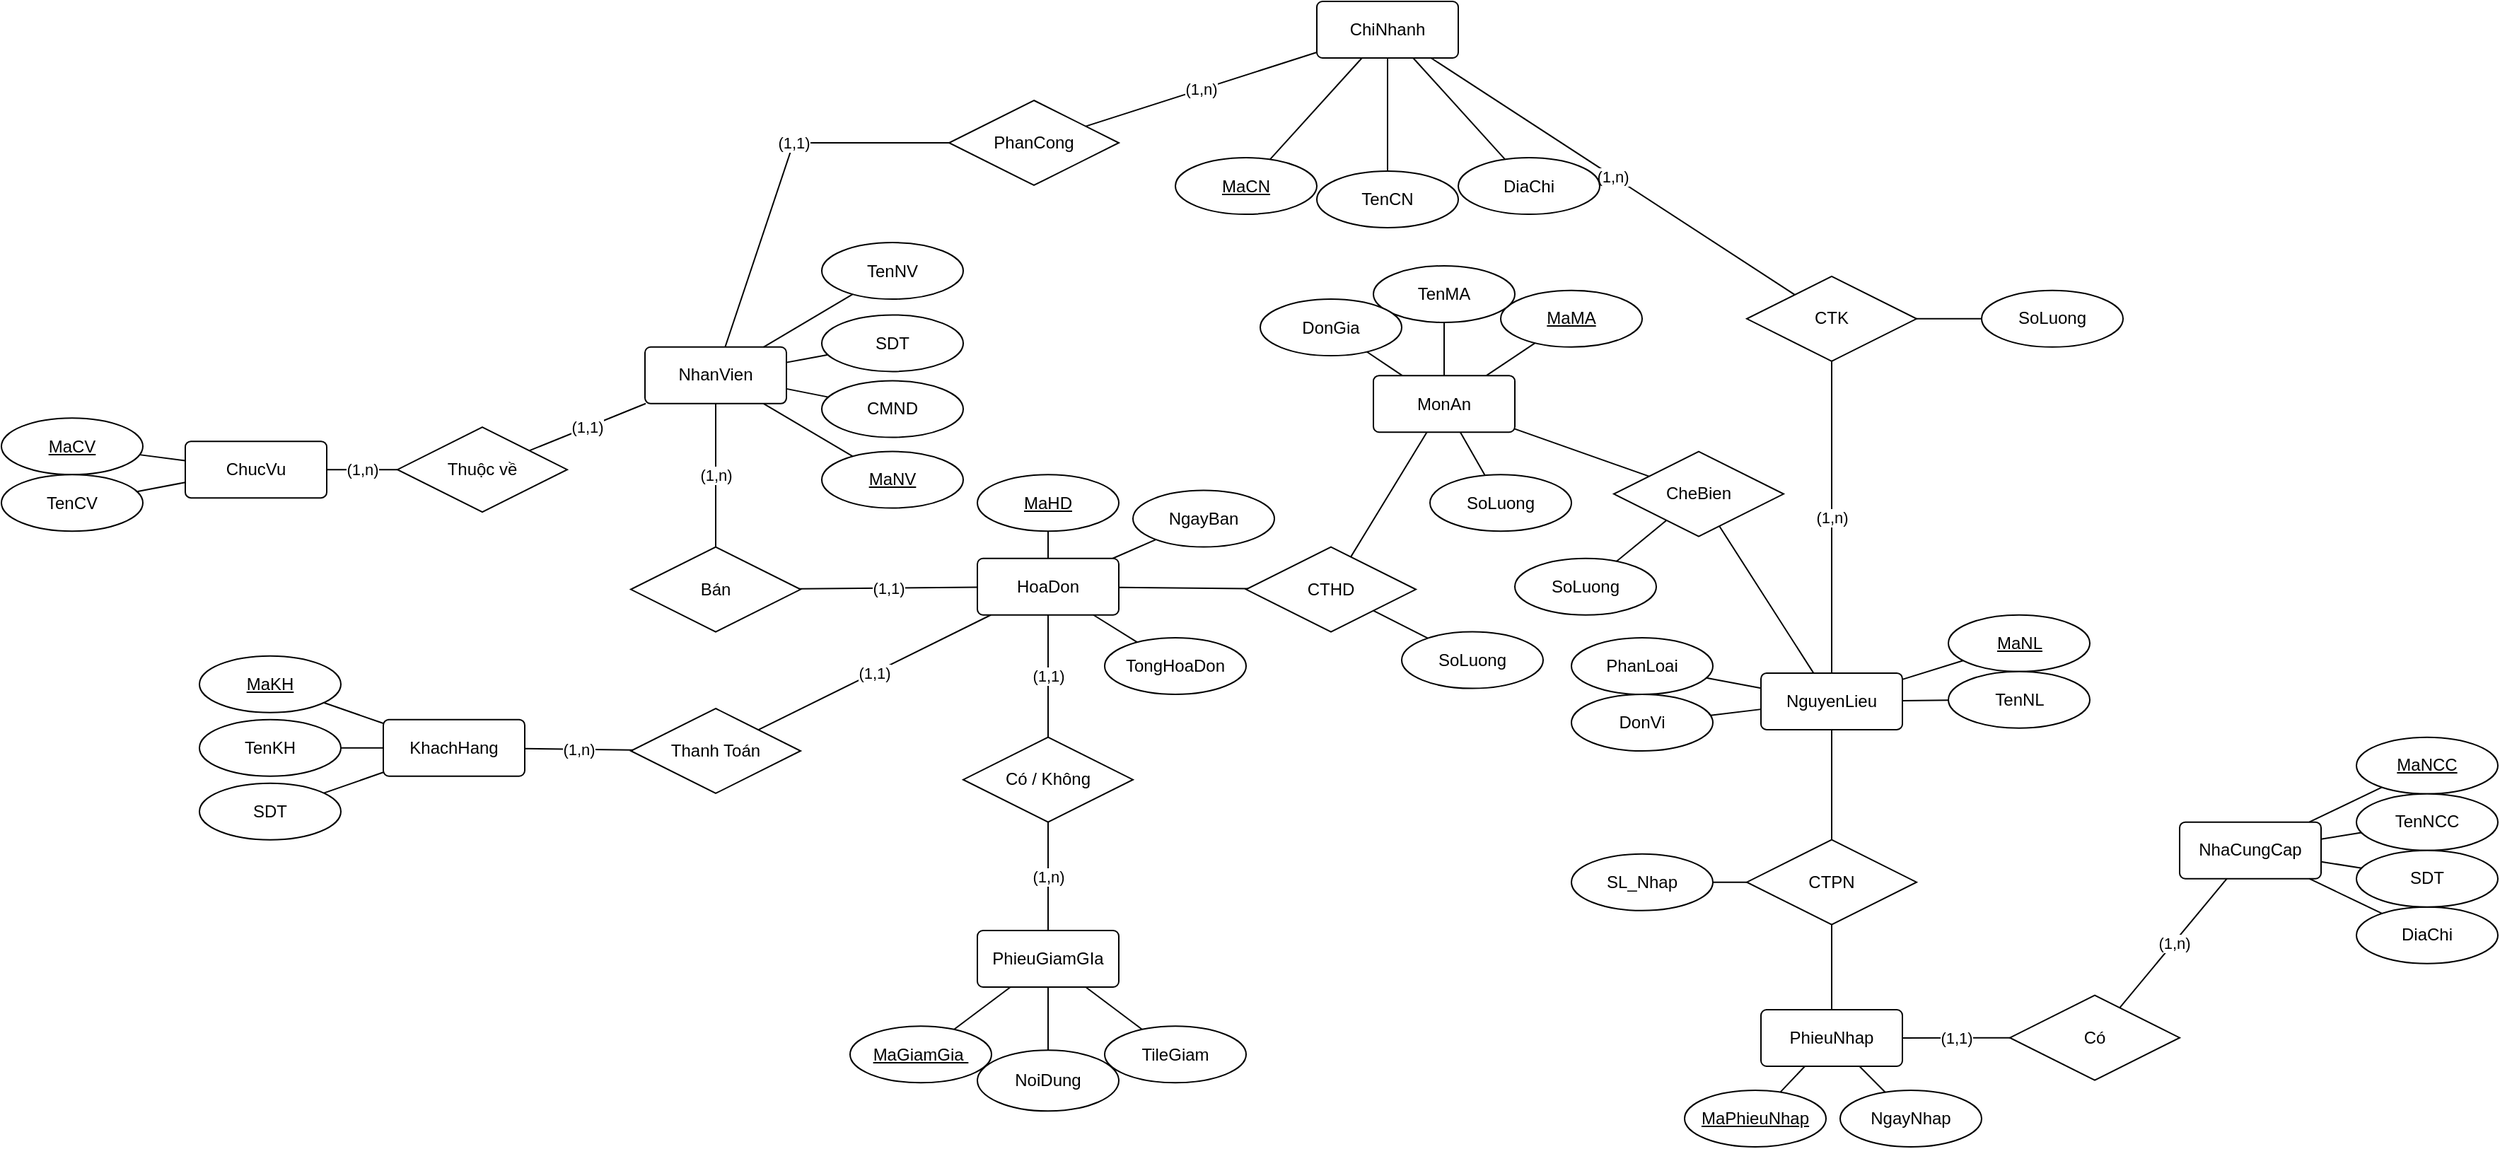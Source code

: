 <mxfile version="16.5.1" type="device" pages="14"><diagram id="6a1bHGBGVH5mavBtbU1z" name="Page-1"><mxGraphModel dx="2802" dy="905" grid="1" gridSize="10" guides="1" tooltips="1" connect="1" arrows="1" fold="1" page="1" pageScale="1" pageWidth="850" pageHeight="1100" math="0" shadow="0"><root><mxCell id="0"/><mxCell id="1" parent="0"/><mxCell id="fHMDKejE6S2geMiqadcJ-3" value="(1,n)" style="rounded=0;orthogonalLoop=1;jettySize=auto;html=1;endArrow=none;endFill=0;" parent="1" source="VU9gFkAh_YzWSPAlti87-1" target="fHMDKejE6S2geMiqadcJ-2" edge="1"><mxGeometry relative="1" as="geometry"/></mxCell><mxCell id="VU9gFkAh_YzWSPAlti87-1" value="NhanVien" style="rounded=1;arcSize=10;whiteSpace=wrap;html=1;align=center;" parent="1" vertex="1"><mxGeometry x="-585" y="324.39" width="100" height="40" as="geometry"/></mxCell><mxCell id="VU9gFkAh_YzWSPAlti87-6" value="(1,n)" style="edgeStyle=none;rounded=0;orthogonalLoop=1;jettySize=auto;html=1;endArrow=none;endFill=0;" parent="1" source="VU9gFkAh_YzWSPAlti87-2" target="VU9gFkAh_YzWSPAlti87-5" edge="1"><mxGeometry relative="1" as="geometry"><mxPoint x="-757.501" y="396.999" as="targetPoint"/></mxGeometry></mxCell><mxCell id="VU9gFkAh_YzWSPAlti87-2" value="ChucVu" style="rounded=1;arcSize=10;whiteSpace=wrap;html=1;align=center;" parent="1" vertex="1"><mxGeometry x="-910" y="391.07" width="100" height="40" as="geometry"/></mxCell><mxCell id="VU9gFkAh_YzWSPAlti87-7" value="(1,1)" style="edgeStyle=none;rounded=0;orthogonalLoop=1;jettySize=auto;html=1;endArrow=none;endFill=0;" parent="1" source="VU9gFkAh_YzWSPAlti87-5" target="VU9gFkAh_YzWSPAlti87-1" edge="1"><mxGeometry relative="1" as="geometry"/></mxCell><mxCell id="VU9gFkAh_YzWSPAlti87-5" value="Thuộc về" style="shape=rhombus;perimeter=rhombusPerimeter;whiteSpace=wrap;html=1;align=center;" parent="1" vertex="1"><mxGeometry x="-760.0" y="381.07" width="120" height="60" as="geometry"/></mxCell><mxCell id="zNfl4wu8lFtenNEcUPDU-57" style="edgeStyle=none;rounded=0;orthogonalLoop=1;jettySize=auto;html=1;endArrow=none;endFill=0;" parent="1" source="fHMDKejE6S2geMiqadcJ-1" target="fHMDKejE6S2geMiqadcJ-12" edge="1"><mxGeometry relative="1" as="geometry"><mxPoint x="-159.261" y="481.071" as="targetPoint"/></mxGeometry></mxCell><mxCell id="2rF063TZxJX0PvLxo06n-3" style="rounded=0;orthogonalLoop=1;jettySize=auto;html=1;endArrow=none;endFill=0;" parent="1" source="fHMDKejE6S2geMiqadcJ-1" target="2rF063TZxJX0PvLxo06n-1" edge="1"><mxGeometry relative="1" as="geometry"/></mxCell><mxCell id="fHMDKejE6S2geMiqadcJ-1" value="HoaDon" style="rounded=1;arcSize=10;whiteSpace=wrap;html=1;align=center;" parent="1" vertex="1"><mxGeometry x="-350" y="473.88" width="100" height="40" as="geometry"/></mxCell><mxCell id="fHMDKejE6S2geMiqadcJ-4" value="(1,1)" style="edgeStyle=none;rounded=0;orthogonalLoop=1;jettySize=auto;html=1;endArrow=none;endFill=0;" parent="1" source="fHMDKejE6S2geMiqadcJ-2" target="fHMDKejE6S2geMiqadcJ-1" edge="1"><mxGeometry relative="1" as="geometry"/></mxCell><mxCell id="fHMDKejE6S2geMiqadcJ-2" value="Bán" style="shape=rhombus;perimeter=rhombusPerimeter;whiteSpace=wrap;html=1;align=center;" parent="1" vertex="1"><mxGeometry x="-595" y="465.8" width="120" height="60" as="geometry"/></mxCell><mxCell id="fHMDKejE6S2geMiqadcJ-8" value="(1,1)" style="edgeStyle=none;rounded=0;orthogonalLoop=1;jettySize=auto;html=1;endArrow=none;endFill=0;" parent="1" source="fHMDKejE6S2geMiqadcJ-5" target="fHMDKejE6S2geMiqadcJ-1" edge="1"><mxGeometry relative="1" as="geometry"><mxPoint x="-395" y="827" as="sourcePoint"/></mxGeometry></mxCell><mxCell id="fHMDKejE6S2geMiqadcJ-5" value="Thanh Toán" style="shape=rhombus;perimeter=rhombusPerimeter;whiteSpace=wrap;html=1;align=center;" parent="1" vertex="1"><mxGeometry x="-595" y="580" width="120" height="60" as="geometry"/></mxCell><mxCell id="fHMDKejE6S2geMiqadcJ-7" value="(1,n)" style="edgeStyle=none;rounded=0;orthogonalLoop=1;jettySize=auto;html=1;endArrow=none;endFill=0;" parent="1" source="fHMDKejE6S2geMiqadcJ-6" target="fHMDKejE6S2geMiqadcJ-5" edge="1"><mxGeometry relative="1" as="geometry"/></mxCell><mxCell id="fHMDKejE6S2geMiqadcJ-6" value="KhachHang" style="rounded=1;arcSize=10;whiteSpace=wrap;html=1;align=center;" parent="1" vertex="1"><mxGeometry x="-770" y="587.84" width="100" height="40" as="geometry"/></mxCell><mxCell id="3m6yO8YmZyMNfxgvpKFY-3" style="edgeStyle=none;rounded=0;orthogonalLoop=1;jettySize=auto;html=1;endArrow=none;endFill=0;" parent="1" source="fHMDKejE6S2geMiqadcJ-9" target="BcNSZI_xwxthwLTphOBu-14" edge="1"><mxGeometry relative="1" as="geometry"/></mxCell><mxCell id="3m6yO8YmZyMNfxgvpKFY-12" style="edgeStyle=none;rounded=0;orthogonalLoop=1;jettySize=auto;html=1;endArrow=none;endFill=0;" parent="1" source="fHMDKejE6S2geMiqadcJ-9" target="3m6yO8YmZyMNfxgvpKFY-11" edge="1"><mxGeometry relative="1" as="geometry"/></mxCell><mxCell id="fHMDKejE6S2geMiqadcJ-9" value="MonAn" style="rounded=1;arcSize=10;whiteSpace=wrap;html=1;align=center;" parent="1" vertex="1"><mxGeometry x="-70" y="344.6" width="100" height="40" as="geometry"/></mxCell><mxCell id="zNfl4wu8lFtenNEcUPDU-58" style="edgeStyle=none;rounded=0;orthogonalLoop=1;jettySize=auto;html=1;endArrow=none;endFill=0;" parent="1" source="fHMDKejE6S2geMiqadcJ-12" target="fHMDKejE6S2geMiqadcJ-9" edge="1"><mxGeometry relative="1" as="geometry"/></mxCell><mxCell id="fHMDKejE6S2geMiqadcJ-12" value="CTHD" style="shape=rhombus;perimeter=rhombusPerimeter;whiteSpace=wrap;html=1;align=center;" parent="1" vertex="1"><mxGeometry x="-160" y="465.8" width="120" height="60" as="geometry"/></mxCell><mxCell id="fHMDKejE6S2geMiqadcJ-18" value="NhaCungCap" style="rounded=1;arcSize=10;whiteSpace=wrap;html=1;align=center;" parent="1" vertex="1"><mxGeometry x="500.0" y="660.34" width="100" height="40" as="geometry"/></mxCell><mxCell id="Odtf_E9jzo3lkr9DYlYJ-3" style="edgeStyle=none;rounded=0;orthogonalLoop=1;jettySize=auto;html=1;endArrow=none;endFill=0;" parent="1" source="fHMDKejE6S2geMiqadcJ-25" target="BcNSZI_xwxthwLTphOBu-7" edge="1"><mxGeometry relative="1" as="geometry"/></mxCell><mxCell id="fHMDKejE6S2geMiqadcJ-25" value="NguyenLieu" style="rounded=1;arcSize=10;whiteSpace=wrap;html=1;align=center;" parent="1" vertex="1"><mxGeometry x="204" y="554.94" width="100" height="40" as="geometry"/></mxCell><mxCell id="fHMDKejE6S2geMiqadcJ-80" style="edgeStyle=none;rounded=0;orthogonalLoop=1;jettySize=auto;html=1;endArrow=none;endFill=0;" parent="1" source="fHMDKejE6S2geMiqadcJ-78" target="VU9gFkAh_YzWSPAlti87-2" edge="1"><mxGeometry relative="1" as="geometry"/></mxCell><mxCell id="fHMDKejE6S2geMiqadcJ-78" value="MaCV" style="ellipse;whiteSpace=wrap;html=1;align=center;fontStyle=4" parent="1" vertex="1"><mxGeometry x="-1040" y="374.6" width="100" height="40" as="geometry"/></mxCell><mxCell id="fHMDKejE6S2geMiqadcJ-81" style="edgeStyle=none;rounded=0;orthogonalLoop=1;jettySize=auto;html=1;endArrow=none;endFill=0;" parent="1" source="fHMDKejE6S2geMiqadcJ-79" target="VU9gFkAh_YzWSPAlti87-2" edge="1"><mxGeometry relative="1" as="geometry"><mxPoint x="-869.414" y="419.341" as="sourcePoint"/></mxGeometry></mxCell><mxCell id="fHMDKejE6S2geMiqadcJ-79" value="TenCV" style="ellipse;whiteSpace=wrap;html=1;align=center;" parent="1" vertex="1"><mxGeometry x="-1040" y="414.6" width="100" height="40" as="geometry"/></mxCell><mxCell id="t5Y1c6n17Y9nzk3E7bph-1" style="rounded=0;orthogonalLoop=1;jettySize=auto;html=1;endArrow=none;endFill=0;" parent="1" source="fHMDKejE6S2geMiqadcJ-86" target="VU9gFkAh_YzWSPAlti87-1" edge="1"><mxGeometry relative="1" as="geometry"/></mxCell><mxCell id="fHMDKejE6S2geMiqadcJ-86" value="TenNV" style="ellipse;whiteSpace=wrap;html=1;align=center;" parent="1" vertex="1"><mxGeometry x="-460" y="250.52" width="100" height="40" as="geometry"/></mxCell><mxCell id="fHMDKejE6S2geMiqadcJ-91" style="edgeStyle=none;rounded=0;orthogonalLoop=1;jettySize=auto;html=1;endArrow=none;endFill=0;" parent="1" source="fHMDKejE6S2geMiqadcJ-87" target="VU9gFkAh_YzWSPAlti87-1" edge="1"><mxGeometry relative="1" as="geometry"/></mxCell><mxCell id="fHMDKejE6S2geMiqadcJ-87" value="MaNV" style="ellipse;whiteSpace=wrap;html=1;align=center;fontStyle=4" parent="1" vertex="1"><mxGeometry x="-460.0" y="398.27" width="100" height="40" as="geometry"/></mxCell><mxCell id="fHMDKejE6S2geMiqadcJ-94" style="edgeStyle=none;rounded=0;orthogonalLoop=1;jettySize=auto;html=1;endArrow=none;endFill=0;" parent="1" source="fHMDKejE6S2geMiqadcJ-89" target="VU9gFkAh_YzWSPAlti87-1" edge="1"><mxGeometry relative="1" as="geometry"/></mxCell><mxCell id="fHMDKejE6S2geMiqadcJ-89" value="SDT" style="ellipse;whiteSpace=wrap;html=1;align=center;" parent="1" vertex="1"><mxGeometry x="-460" y="301.7" width="100" height="40" as="geometry"/></mxCell><mxCell id="fHMDKejE6S2geMiqadcJ-99" style="edgeStyle=none;rounded=0;orthogonalLoop=1;jettySize=auto;html=1;endArrow=none;endFill=0;" parent="1" source="fHMDKejE6S2geMiqadcJ-95" target="fHMDKejE6S2geMiqadcJ-6" edge="1"><mxGeometry relative="1" as="geometry"/></mxCell><mxCell id="fHMDKejE6S2geMiqadcJ-95" value="MaKH" style="ellipse;whiteSpace=wrap;html=1;align=center;fontStyle=4" parent="1" vertex="1"><mxGeometry x="-900" y="542.84" width="100" height="40" as="geometry"/></mxCell><mxCell id="fHMDKejE6S2geMiqadcJ-100" style="edgeStyle=none;rounded=0;orthogonalLoop=1;jettySize=auto;html=1;endArrow=none;endFill=0;" parent="1" source="fHMDKejE6S2geMiqadcJ-96" target="fHMDKejE6S2geMiqadcJ-6" edge="1"><mxGeometry relative="1" as="geometry"/></mxCell><mxCell id="fHMDKejE6S2geMiqadcJ-96" value="TenKH" style="ellipse;whiteSpace=wrap;html=1;align=center;" parent="1" vertex="1"><mxGeometry x="-900" y="587.84" width="100" height="40" as="geometry"/></mxCell><mxCell id="fHMDKejE6S2geMiqadcJ-102" style="edgeStyle=none;rounded=0;orthogonalLoop=1;jettySize=auto;html=1;endArrow=none;endFill=0;" parent="1" source="fHMDKejE6S2geMiqadcJ-98" target="fHMDKejE6S2geMiqadcJ-6" edge="1"><mxGeometry relative="1" as="geometry"/></mxCell><mxCell id="fHMDKejE6S2geMiqadcJ-98" value="SDT" style="ellipse;whiteSpace=wrap;html=1;align=center;" parent="1" vertex="1"><mxGeometry x="-900" y="632.84" width="100" height="40" as="geometry"/></mxCell><mxCell id="fHMDKejE6S2geMiqadcJ-114" style="edgeStyle=none;rounded=0;orthogonalLoop=1;jettySize=auto;html=1;endArrow=none;endFill=0;" parent="1" source="fHMDKejE6S2geMiqadcJ-111" target="fHMDKejE6S2geMiqadcJ-12" edge="1"><mxGeometry relative="1" as="geometry"/></mxCell><mxCell id="fHMDKejE6S2geMiqadcJ-111" value="SoLuong" style="ellipse;whiteSpace=wrap;html=1;align=center;" parent="1" vertex="1"><mxGeometry x="-50" y="525.8" width="100" height="40" as="geometry"/></mxCell><mxCell id="v5Esbu1hWQ5voRgc_X98-17" style="edgeStyle=none;rounded=0;orthogonalLoop=1;jettySize=auto;html=1;endArrow=none;endFill=0;" parent="1" source="fHMDKejE6S2geMiqadcJ-129" target="fHMDKejE6S2geMiqadcJ-18" edge="1"><mxGeometry relative="1" as="geometry"/></mxCell><mxCell id="fHMDKejE6S2geMiqadcJ-129" value="MaNCC" style="ellipse;whiteSpace=wrap;html=1;align=center;fontStyle=4" parent="1" vertex="1"><mxGeometry x="625.0" y="600.34" width="100" height="40" as="geometry"/></mxCell><mxCell id="v5Esbu1hWQ5voRgc_X98-16" style="edgeStyle=none;rounded=0;orthogonalLoop=1;jettySize=auto;html=1;endArrow=none;endFill=0;" parent="1" source="fHMDKejE6S2geMiqadcJ-130" target="fHMDKejE6S2geMiqadcJ-18" edge="1"><mxGeometry relative="1" as="geometry"/></mxCell><mxCell id="fHMDKejE6S2geMiqadcJ-130" value="TenNCC" style="ellipse;whiteSpace=wrap;html=1;align=center;" parent="1" vertex="1"><mxGeometry x="625.0" y="640.34" width="100" height="40" as="geometry"/></mxCell><mxCell id="v5Esbu1hWQ5voRgc_X98-14" style="edgeStyle=none;rounded=0;orthogonalLoop=1;jettySize=auto;html=1;endArrow=none;endFill=0;" parent="1" source="fHMDKejE6S2geMiqadcJ-133" target="fHMDKejE6S2geMiqadcJ-18" edge="1"><mxGeometry relative="1" as="geometry"/></mxCell><mxCell id="fHMDKejE6S2geMiqadcJ-133" value="DiaChi" style="ellipse;whiteSpace=wrap;html=1;align=center;" parent="1" vertex="1"><mxGeometry x="625.0" y="720.34" width="100" height="40" as="geometry"/></mxCell><mxCell id="v5Esbu1hWQ5voRgc_X98-15" style="edgeStyle=none;rounded=0;orthogonalLoop=1;jettySize=auto;html=1;endArrow=none;endFill=0;" parent="1" source="fHMDKejE6S2geMiqadcJ-135" target="fHMDKejE6S2geMiqadcJ-18" edge="1"><mxGeometry relative="1" as="geometry"/></mxCell><mxCell id="fHMDKejE6S2geMiqadcJ-135" value="SDT" style="ellipse;whiteSpace=wrap;html=1;align=center;" parent="1" vertex="1"><mxGeometry x="625.0" y="680.34" width="100" height="40" as="geometry"/></mxCell><mxCell id="fHMDKejE6S2geMiqadcJ-140" style="edgeStyle=none;rounded=0;orthogonalLoop=1;jettySize=auto;html=1;endArrow=none;endFill=0;" parent="1" source="fHMDKejE6S2geMiqadcJ-137" target="fHMDKejE6S2geMiqadcJ-9" edge="1"><mxGeometry relative="1" as="geometry"><mxPoint x="-131.146" y="216.447" as="sourcePoint"/></mxGeometry></mxCell><mxCell id="fHMDKejE6S2geMiqadcJ-137" value="MaMA" style="ellipse;whiteSpace=wrap;html=1;align=center;fontStyle=4" parent="1" vertex="1"><mxGeometry x="20" y="284.39" width="100" height="40" as="geometry"/></mxCell><mxCell id="fHMDKejE6S2geMiqadcJ-139" style="edgeStyle=none;rounded=0;orthogonalLoop=1;jettySize=auto;html=1;endArrow=none;endFill=0;" parent="1" source="fHMDKejE6S2geMiqadcJ-138" target="fHMDKejE6S2geMiqadcJ-9" edge="1"><mxGeometry relative="1" as="geometry"><mxPoint x="-81.15" y="431.007" as="sourcePoint"/></mxGeometry></mxCell><mxCell id="fHMDKejE6S2geMiqadcJ-138" value="TenMA" style="ellipse;whiteSpace=wrap;html=1;align=center;" parent="1" vertex="1"><mxGeometry x="-70" y="267.0" width="100" height="40" as="geometry"/></mxCell><mxCell id="v5Esbu1hWQ5voRgc_X98-19" style="edgeStyle=none;rounded=0;orthogonalLoop=1;jettySize=auto;html=1;endArrow=none;endFill=0;" parent="1" source="fHMDKejE6S2geMiqadcJ-152" target="fHMDKejE6S2geMiqadcJ-25" edge="1"><mxGeometry relative="1" as="geometry"/></mxCell><mxCell id="fHMDKejE6S2geMiqadcJ-152" value="MaNL" style="ellipse;whiteSpace=wrap;html=1;align=center;fontStyle=4" parent="1" vertex="1"><mxGeometry x="336.5" y="513.88" width="100" height="40" as="geometry"/></mxCell><mxCell id="v5Esbu1hWQ5voRgc_X98-20" style="edgeStyle=none;rounded=0;orthogonalLoop=1;jettySize=auto;html=1;endArrow=none;endFill=0;" parent="1" source="fHMDKejE6S2geMiqadcJ-153" target="fHMDKejE6S2geMiqadcJ-25" edge="1"><mxGeometry relative="1" as="geometry"/></mxCell><mxCell id="fHMDKejE6S2geMiqadcJ-153" value="TenNL" style="ellipse;whiteSpace=wrap;html=1;align=center;" parent="1" vertex="1"><mxGeometry x="336.5" y="553.88" width="100" height="40" as="geometry"/></mxCell><mxCell id="fHMDKejE6S2geMiqadcJ-161" style="edgeStyle=none;rounded=0;orthogonalLoop=1;jettySize=auto;html=1;endArrow=none;endFill=0;" parent="1" source="zNfl4wu8lFtenNEcUPDU-59" target="fHMDKejE6S2geMiqadcJ-1" edge="1"><mxGeometry relative="1" as="geometry"><mxPoint x="-267.35" y="442.637" as="sourcePoint"/></mxGeometry></mxCell><mxCell id="ijFK4gIzEk9CtvnXMDeo-7" style="edgeStyle=none;rounded=0;orthogonalLoop=1;jettySize=auto;html=1;endArrow=none;endFill=0;" parent="1" source="ijFK4gIzEk9CtvnXMDeo-2" target="fHMDKejE6S2geMiqadcJ-9" edge="1"><mxGeometry relative="1" as="geometry"><mxPoint x="5.716" y="330.811" as="sourcePoint"/></mxGeometry></mxCell><mxCell id="ijFK4gIzEk9CtvnXMDeo-2" value="DonGia" style="ellipse;whiteSpace=wrap;html=1;align=center;" parent="1" vertex="1"><mxGeometry x="-150" y="290.52" width="100" height="40" as="geometry"/></mxCell><mxCell id="Hg-zA2e1yXuKPxg4f5GL-2" style="edgeStyle=none;rounded=0;orthogonalLoop=1;jettySize=auto;html=1;endArrow=none;endFill=0;" parent="1" source="ijFK4gIzEk9CtvnXMDeo-9" target="VU9gFkAh_YzWSPAlti87-1" edge="1"><mxGeometry relative="1" as="geometry"><mxPoint x="-424.023" y="164.531" as="sourcePoint"/></mxGeometry></mxCell><mxCell id="ijFK4gIzEk9CtvnXMDeo-9" value="CMND" style="ellipse;whiteSpace=wrap;html=1;align=center;" parent="1" vertex="1"><mxGeometry x="-460" y="348.27" width="100" height="40" as="geometry"/></mxCell><mxCell id="mpmezDqFWHD9Ik5FNsr4-10" style="edgeStyle=none;rounded=0;orthogonalLoop=1;jettySize=auto;html=1;exitX=0.75;exitY=1;exitDx=0;exitDy=0;endArrow=none;endFill=0;" parent="1" edge="1"><mxGeometry relative="1" as="geometry"><mxPoint x="344" y="655.34" as="sourcePoint"/><mxPoint x="344" y="655.34" as="targetPoint"/></mxGeometry></mxCell><mxCell id="zNfl4wu8lFtenNEcUPDU-13" style="edgeStyle=none;rounded=0;orthogonalLoop=1;jettySize=auto;html=1;exitX=0.5;exitY=1;exitDx=0;exitDy=0;endArrow=none;endFill=0;" parent="1" edge="1"><mxGeometry relative="1" as="geometry"><mxPoint x="294" y="661.85" as="sourcePoint"/><mxPoint x="294" y="661.85" as="targetPoint"/></mxGeometry></mxCell><mxCell id="t5Y1c6n17Y9nzk3E7bph-8" value="(1,n)" style="edgeStyle=none;rounded=0;orthogonalLoop=1;jettySize=auto;html=1;endArrow=none;endFill=0;" parent="1" source="zNfl4wu8lFtenNEcUPDU-48" target="t5Y1c6n17Y9nzk3E7bph-7" edge="1"><mxGeometry relative="1" as="geometry"/></mxCell><mxCell id="zNfl4wu8lFtenNEcUPDU-48" value="PhieuGiamGIa" style="rounded=1;arcSize=10;whiteSpace=wrap;html=1;align=center;" parent="1" vertex="1"><mxGeometry x="-350" y="737" width="100" height="40" as="geometry"/></mxCell><mxCell id="zNfl4wu8lFtenNEcUPDU-52" style="edgeStyle=none;rounded=0;orthogonalLoop=1;jettySize=auto;html=1;endArrow=none;endFill=0;" parent="1" source="zNfl4wu8lFtenNEcUPDU-49" target="zNfl4wu8lFtenNEcUPDU-48" edge="1"><mxGeometry relative="1" as="geometry"><mxPoint x="-220" y="738.818" as="targetPoint"/></mxGeometry></mxCell><mxCell id="zNfl4wu8lFtenNEcUPDU-49" value="MaGiamGia&amp;nbsp;" style="ellipse;whiteSpace=wrap;html=1;align=center;fontStyle=4" parent="1" vertex="1"><mxGeometry x="-440" y="804.66" width="100" height="40" as="geometry"/></mxCell><mxCell id="zNfl4wu8lFtenNEcUPDU-54" style="edgeStyle=none;rounded=0;orthogonalLoop=1;jettySize=auto;html=1;endArrow=none;endFill=0;" parent="1" source="zNfl4wu8lFtenNEcUPDU-50" target="zNfl4wu8lFtenNEcUPDU-48" edge="1"><mxGeometry relative="1" as="geometry"><mxPoint x="-220" y="757" as="targetPoint"/></mxGeometry></mxCell><mxCell id="zNfl4wu8lFtenNEcUPDU-50" value="NoiDung" style="ellipse;whiteSpace=wrap;html=1;align=center;" parent="1" vertex="1"><mxGeometry x="-350" y="821.66" width="100" height="43" as="geometry"/></mxCell><mxCell id="v5Esbu1hWQ5voRgc_X98-22" style="edgeStyle=none;rounded=0;orthogonalLoop=1;jettySize=auto;html=1;endArrow=none;endFill=0;" parent="1" source="zNfl4wu8lFtenNEcUPDU-51" target="zNfl4wu8lFtenNEcUPDU-48" edge="1"><mxGeometry relative="1" as="geometry"><mxPoint x="-220" y="775.864" as="targetPoint"/></mxGeometry></mxCell><mxCell id="zNfl4wu8lFtenNEcUPDU-51" value="TileGiam" style="ellipse;whiteSpace=wrap;html=1;align=center;" parent="1" vertex="1"><mxGeometry x="-260" y="804.66" width="100" height="40" as="geometry"/></mxCell><mxCell id="zNfl4wu8lFtenNEcUPDU-59" value="MaHD" style="ellipse;whiteSpace=wrap;html=1;align=center;fontStyle=4" parent="1" vertex="1"><mxGeometry x="-350" y="414.6" width="100" height="40" as="geometry"/></mxCell><mxCell id="BcNSZI_xwxthwLTphOBu-3" style="rounded=0;orthogonalLoop=1;jettySize=auto;html=1;endArrow=none;endFill=0;" parent="1" source="BcNSZI_xwxthwLTphOBu-1" target="fHMDKejE6S2geMiqadcJ-1" edge="1"><mxGeometry relative="1" as="geometry"/></mxCell><mxCell id="BcNSZI_xwxthwLTphOBu-1" value="TongHoaDon" style="ellipse;whiteSpace=wrap;html=1;align=center;" parent="1" vertex="1"><mxGeometry x="-260" y="530.0" width="100" height="40" as="geometry"/></mxCell><mxCell id="BcNSZI_xwxthwLTphOBu-19" style="edgeStyle=none;rounded=0;orthogonalLoop=1;jettySize=auto;html=1;endArrow=none;endFill=0;" parent="1" source="BcNSZI_xwxthwLTphOBu-7" target="BcNSZI_xwxthwLTphOBu-18" edge="1"><mxGeometry relative="1" as="geometry"/></mxCell><mxCell id="Odtf_E9jzo3lkr9DYlYJ-2" style="rounded=0;orthogonalLoop=1;jettySize=auto;html=1;endArrow=none;endFill=0;" parent="1" source="BcNSZI_xwxthwLTphOBu-7" target="Odtf_E9jzo3lkr9DYlYJ-1" edge="1"><mxGeometry relative="1" as="geometry"/></mxCell><mxCell id="BcNSZI_xwxthwLTphOBu-7" value="CTPN" style="shape=rhombus;perimeter=rhombusPerimeter;whiteSpace=wrap;html=1;align=center;" parent="1" vertex="1"><mxGeometry x="194" y="672.86" width="120" height="60" as="geometry"/></mxCell><mxCell id="v5Esbu1hWQ5voRgc_X98-21" style="edgeStyle=none;rounded=0;orthogonalLoop=1;jettySize=auto;html=1;endArrow=none;endFill=0;" parent="1" source="BcNSZI_xwxthwLTphOBu-10" target="FYNrcFf922brazY8wPcq-22" edge="1"><mxGeometry relative="1" as="geometry"/></mxCell><mxCell id="BcNSZI_xwxthwLTphOBu-10" value="SoLuong" style="ellipse;whiteSpace=wrap;html=1;align=center;" parent="1" vertex="1"><mxGeometry x="360" y="284.39" width="100" height="40" as="geometry"/></mxCell><mxCell id="3m6yO8YmZyMNfxgvpKFY-4" style="edgeStyle=none;rounded=0;orthogonalLoop=1;jettySize=auto;html=1;endArrow=none;endFill=0;" parent="1" source="BcNSZI_xwxthwLTphOBu-14" target="fHMDKejE6S2geMiqadcJ-25" edge="1"><mxGeometry relative="1" as="geometry"/></mxCell><mxCell id="3m6yO8YmZyMNfxgvpKFY-7" style="edgeStyle=none;rounded=0;orthogonalLoop=1;jettySize=auto;html=1;endArrow=none;endFill=0;" parent="1" source="BcNSZI_xwxthwLTphOBu-14" target="3m6yO8YmZyMNfxgvpKFY-6" edge="1"><mxGeometry relative="1" as="geometry"/></mxCell><mxCell id="BcNSZI_xwxthwLTphOBu-14" value="CheBien" style="shape=rhombus;perimeter=rhombusPerimeter;whiteSpace=wrap;html=1;align=center;" parent="1" vertex="1"><mxGeometry x="100" y="398.27" width="120" height="60" as="geometry"/></mxCell><mxCell id="BcNSZI_xwxthwLTphOBu-18" value="SL_Nhap" style="ellipse;whiteSpace=wrap;html=1;align=center;" parent="1" vertex="1"><mxGeometry x="70" y="682.86" width="100" height="40" as="geometry"/></mxCell><mxCell id="2rF063TZxJX0PvLxo06n-1" value="NgayBan" style="ellipse;whiteSpace=wrap;html=1;align=center;" parent="1" vertex="1"><mxGeometry x="-240" y="425.8" width="100" height="40" as="geometry"/></mxCell><mxCell id="t5Y1c6n17Y9nzk3E7bph-9" value="(1,1)" style="edgeStyle=none;rounded=0;orthogonalLoop=1;jettySize=auto;html=1;endArrow=none;endFill=0;" parent="1" source="t5Y1c6n17Y9nzk3E7bph-7" target="fHMDKejE6S2geMiqadcJ-1" edge="1"><mxGeometry relative="1" as="geometry"/></mxCell><mxCell id="t5Y1c6n17Y9nzk3E7bph-7" value="Có / Không" style="shape=rhombus;perimeter=rhombusPerimeter;whiteSpace=wrap;html=1;align=center;" parent="1" vertex="1"><mxGeometry x="-360" y="600.34" width="120" height="60" as="geometry"/></mxCell><mxCell id="Odtf_E9jzo3lkr9DYlYJ-5" value="(1,1)" style="edgeStyle=none;rounded=0;orthogonalLoop=1;jettySize=auto;html=1;endArrow=none;endFill=0;" parent="1" source="Odtf_E9jzo3lkr9DYlYJ-1" target="Odtf_E9jzo3lkr9DYlYJ-4" edge="1"><mxGeometry relative="1" as="geometry"/></mxCell><mxCell id="Odtf_E9jzo3lkr9DYlYJ-1" value="PhieuNhap" style="rounded=1;arcSize=10;whiteSpace=wrap;html=1;align=center;" parent="1" vertex="1"><mxGeometry x="204.0" y="793.0" width="100" height="40" as="geometry"/></mxCell><mxCell id="Odtf_E9jzo3lkr9DYlYJ-6" value="(1,n)" style="edgeStyle=none;rounded=0;orthogonalLoop=1;jettySize=auto;html=1;endArrow=none;endFill=0;" parent="1" source="Odtf_E9jzo3lkr9DYlYJ-4" target="fHMDKejE6S2geMiqadcJ-18" edge="1"><mxGeometry relative="1" as="geometry"/></mxCell><mxCell id="Odtf_E9jzo3lkr9DYlYJ-4" value="Có" style="shape=rhombus;perimeter=rhombusPerimeter;whiteSpace=wrap;html=1;align=center;" parent="1" vertex="1"><mxGeometry x="380" y="782.86" width="120" height="60" as="geometry"/></mxCell><mxCell id="Odtf_E9jzo3lkr9DYlYJ-9" style="edgeStyle=none;rounded=0;orthogonalLoop=1;jettySize=auto;html=1;endArrow=none;endFill=0;" parent="1" source="Odtf_E9jzo3lkr9DYlYJ-7" target="Odtf_E9jzo3lkr9DYlYJ-1" edge="1"><mxGeometry relative="1" as="geometry"/></mxCell><mxCell id="Odtf_E9jzo3lkr9DYlYJ-7" value="MaPhieuNhap" style="ellipse;whiteSpace=wrap;html=1;align=center;fontStyle=4" parent="1" vertex="1"><mxGeometry x="150.0" y="850.0" width="100" height="40" as="geometry"/></mxCell><mxCell id="Odtf_E9jzo3lkr9DYlYJ-10" style="edgeStyle=none;rounded=0;orthogonalLoop=1;jettySize=auto;html=1;endArrow=none;endFill=0;" parent="1" source="Odtf_E9jzo3lkr9DYlYJ-8" target="Odtf_E9jzo3lkr9DYlYJ-1" edge="1"><mxGeometry relative="1" as="geometry"/></mxCell><mxCell id="Odtf_E9jzo3lkr9DYlYJ-8" value="NgayNhap" style="ellipse;whiteSpace=wrap;html=1;align=center;" parent="1" vertex="1"><mxGeometry x="260.0" y="850.0" width="100" height="40" as="geometry"/></mxCell><mxCell id="3m6yO8YmZyMNfxgvpKFY-2" style="rounded=0;orthogonalLoop=1;jettySize=auto;html=1;endArrow=none;endFill=0;" parent="1" source="3m6yO8YmZyMNfxgvpKFY-1" target="fHMDKejE6S2geMiqadcJ-25" edge="1"><mxGeometry relative="1" as="geometry"/></mxCell><mxCell id="3m6yO8YmZyMNfxgvpKFY-1" value="PhanLoai" style="ellipse;whiteSpace=wrap;html=1;align=center;" parent="1" vertex="1"><mxGeometry x="70" y="530.0" width="100" height="40" as="geometry"/></mxCell><mxCell id="3m6yO8YmZyMNfxgvpKFY-6" value="SoLuong" style="ellipse;whiteSpace=wrap;html=1;align=center;" parent="1" vertex="1"><mxGeometry x="30" y="473.88" width="100" height="40" as="geometry"/></mxCell><mxCell id="3m6yO8YmZyMNfxgvpKFY-9" style="edgeStyle=none;rounded=0;orthogonalLoop=1;jettySize=auto;html=1;endArrow=none;endFill=0;" parent="1" source="3m6yO8YmZyMNfxgvpKFY-8" target="fHMDKejE6S2geMiqadcJ-25" edge="1"><mxGeometry relative="1" as="geometry"/></mxCell><mxCell id="3m6yO8YmZyMNfxgvpKFY-8" value="DonVi" style="ellipse;whiteSpace=wrap;html=1;align=center;" parent="1" vertex="1"><mxGeometry x="70" y="570.0" width="100" height="40" as="geometry"/></mxCell><mxCell id="3m6yO8YmZyMNfxgvpKFY-11" value="SoLuong" style="ellipse;whiteSpace=wrap;html=1;align=center;" parent="1" vertex="1"><mxGeometry x="-30" y="414.6" width="100" height="40" as="geometry"/></mxCell><mxCell id="FYNrcFf922brazY8wPcq-11" value="ChiNhanh" style="rounded=1;arcSize=10;whiteSpace=wrap;html=1;align=center;" parent="1" vertex="1"><mxGeometry x="-110" y="80" width="100" height="40" as="geometry"/></mxCell><mxCell id="FYNrcFf922brazY8wPcq-13" value="PhanCong" style="shape=rhombus;perimeter=rhombusPerimeter;whiteSpace=wrap;html=1;align=center;" parent="1" vertex="1"><mxGeometry x="-370.0" y="150" width="120" height="60" as="geometry"/></mxCell><mxCell id="FYNrcFf922brazY8wPcq-14" value="(1,1)" style="edgeStyle=none;rounded=0;orthogonalLoop=1;jettySize=auto;html=1;endArrow=none;endFill=0;" parent="1" source="FYNrcFf922brazY8wPcq-13" target="VU9gFkAh_YzWSPAlti87-1" edge="1"><mxGeometry x="-0.161" relative="1" as="geometry"><mxPoint x="-656.819" y="407.661" as="sourcePoint"/><mxPoint x="-574.49" y="374.39" as="targetPoint"/><Array as="points"><mxPoint x="-480" y="180"/></Array><mxPoint as="offset"/></mxGeometry></mxCell><mxCell id="FYNrcFf922brazY8wPcq-18" value="(1,n)" style="edgeStyle=none;rounded=0;orthogonalLoop=1;jettySize=auto;html=1;endArrow=none;endFill=0;" parent="1" source="FYNrcFf922brazY8wPcq-13" target="FYNrcFf922brazY8wPcq-11" edge="1"><mxGeometry relative="1" as="geometry"><mxPoint x="-750" y="421.07" as="targetPoint"/><mxPoint x="-800" y="421.07" as="sourcePoint"/></mxGeometry></mxCell><mxCell id="FYNrcFf922brazY8wPcq-21" value="(1,n)" style="edgeStyle=none;rounded=0;orthogonalLoop=1;jettySize=auto;html=1;endArrow=none;endFill=0;" parent="1" source="FYNrcFf922brazY8wPcq-22" target="fHMDKejE6S2geMiqadcJ-25" edge="1"><mxGeometry relative="1" as="geometry"><mxPoint x="480.8" y="280" as="sourcePoint"/><mxPoint x="-514.105" y="334.39" as="targetPoint"/></mxGeometry></mxCell><mxCell id="FYNrcFf922brazY8wPcq-22" value="CTK" style="shape=rhombus;perimeter=rhombusPerimeter;whiteSpace=wrap;html=1;align=center;" parent="1" vertex="1"><mxGeometry x="194.0" y="274.39" width="120" height="60" as="geometry"/></mxCell><mxCell id="FYNrcFf922brazY8wPcq-26" value="(1,n)" style="edgeStyle=none;rounded=0;orthogonalLoop=1;jettySize=auto;html=1;endArrow=none;endFill=0;" parent="1" source="FYNrcFf922brazY8wPcq-22" target="FYNrcFf922brazY8wPcq-11" edge="1"><mxGeometry relative="1" as="geometry"><mxPoint x="-100" y="126" as="targetPoint"/><mxPoint x="-263.415" y="178.293" as="sourcePoint"/></mxGeometry></mxCell><mxCell id="FYNrcFf922brazY8wPcq-33" style="rounded=0;orthogonalLoop=1;jettySize=auto;html=1;endArrow=none;endFill=0;" parent="1" source="FYNrcFf922brazY8wPcq-29" target="FYNrcFf922brazY8wPcq-11" edge="1"><mxGeometry relative="1" as="geometry"/></mxCell><mxCell id="FYNrcFf922brazY8wPcq-29" value="MaCN" style="ellipse;whiteSpace=wrap;html=1;align=center;fontStyle=4" parent="1" vertex="1"><mxGeometry x="-210.0" y="190.52" width="100" height="40" as="geometry"/></mxCell><mxCell id="FYNrcFf922brazY8wPcq-34" style="edgeStyle=none;rounded=0;orthogonalLoop=1;jettySize=auto;html=1;endArrow=none;endFill=0;" parent="1" source="FYNrcFf922brazY8wPcq-31" target="FYNrcFf922brazY8wPcq-11" edge="1"><mxGeometry relative="1" as="geometry"/></mxCell><mxCell id="FYNrcFf922brazY8wPcq-31" value="TenCN" style="ellipse;whiteSpace=wrap;html=1;align=center;" parent="1" vertex="1"><mxGeometry x="-110" y="200.0" width="100" height="40" as="geometry"/></mxCell><mxCell id="FYNrcFf922brazY8wPcq-35" style="edgeStyle=none;rounded=0;orthogonalLoop=1;jettySize=auto;html=1;endArrow=none;endFill=0;" parent="1" source="FYNrcFf922brazY8wPcq-32" target="FYNrcFf922brazY8wPcq-11" edge="1"><mxGeometry relative="1" as="geometry"/></mxCell><mxCell id="FYNrcFf922brazY8wPcq-32" value="DiaChi" style="ellipse;whiteSpace=wrap;html=1;align=center;" parent="1" vertex="1"><mxGeometry x="-10" y="190.52" width="100" height="40" as="geometry"/></mxCell></root></mxGraphModel></diagram><diagram id="ODquQ6CvmkwWdDj3L-zJ" name="Page-2"><mxGraphModel dx="1888" dy="689" grid="1" gridSize="10" guides="1" tooltips="1" connect="1" arrows="1" fold="1" page="1" pageScale="1" pageWidth="850" pageHeight="1100" math="0" shadow="0"><root><mxCell id="bBDKNi_W-eQ-Wnlc13QD-0"/><mxCell id="bBDKNi_W-eQ-Wnlc13QD-1" parent="bBDKNi_W-eQ-Wnlc13QD-0"/><mxCell id="bBDKNi_W-eQ-Wnlc13QD-2" value="NhanVien" style="rounded=1;arcSize=10;whiteSpace=wrap;html=1;align=center;" vertex="1" parent="bBDKNi_W-eQ-Wnlc13QD-1"><mxGeometry x="-585" y="324.39" width="100" height="40" as="geometry"/></mxCell><mxCell id="bBDKNi_W-eQ-Wnlc13QD-3" style="rounded=0;orthogonalLoop=1;jettySize=auto;html=1;endArrow=none;endFill=0;" edge="1" parent="bBDKNi_W-eQ-Wnlc13QD-1" source="bBDKNi_W-eQ-Wnlc13QD-4" target="bBDKNi_W-eQ-Wnlc13QD-2"><mxGeometry relative="1" as="geometry"/></mxCell><mxCell id="bBDKNi_W-eQ-Wnlc13QD-4" value="TenNV" style="ellipse;whiteSpace=wrap;html=1;align=center;" vertex="1" parent="bBDKNi_W-eQ-Wnlc13QD-1"><mxGeometry x="-460" y="250.52" width="100" height="40" as="geometry"/></mxCell><mxCell id="bBDKNi_W-eQ-Wnlc13QD-5" style="edgeStyle=none;rounded=0;orthogonalLoop=1;jettySize=auto;html=1;endArrow=none;endFill=0;" edge="1" parent="bBDKNi_W-eQ-Wnlc13QD-1" source="bBDKNi_W-eQ-Wnlc13QD-6" target="bBDKNi_W-eQ-Wnlc13QD-2"><mxGeometry relative="1" as="geometry"/></mxCell><mxCell id="bBDKNi_W-eQ-Wnlc13QD-6" value="MaNV" style="ellipse;whiteSpace=wrap;html=1;align=center;fontStyle=4" vertex="1" parent="bBDKNi_W-eQ-Wnlc13QD-1"><mxGeometry x="-460.0" y="398.27" width="100" height="40" as="geometry"/></mxCell><mxCell id="bBDKNi_W-eQ-Wnlc13QD-7" style="edgeStyle=none;rounded=0;orthogonalLoop=1;jettySize=auto;html=1;endArrow=none;endFill=0;" edge="1" parent="bBDKNi_W-eQ-Wnlc13QD-1" source="bBDKNi_W-eQ-Wnlc13QD-8" target="bBDKNi_W-eQ-Wnlc13QD-2"><mxGeometry relative="1" as="geometry"/></mxCell><mxCell id="bBDKNi_W-eQ-Wnlc13QD-8" value="SDT" style="ellipse;whiteSpace=wrap;html=1;align=center;" vertex="1" parent="bBDKNi_W-eQ-Wnlc13QD-1"><mxGeometry x="-460" y="301.7" width="100" height="40" as="geometry"/></mxCell><mxCell id="bBDKNi_W-eQ-Wnlc13QD-9" style="edgeStyle=none;rounded=0;orthogonalLoop=1;jettySize=auto;html=1;endArrow=none;endFill=0;" edge="1" parent="bBDKNi_W-eQ-Wnlc13QD-1" source="bBDKNi_W-eQ-Wnlc13QD-10" target="bBDKNi_W-eQ-Wnlc13QD-2"><mxGeometry relative="1" as="geometry"><mxPoint x="-424.023" y="164.531" as="sourcePoint"/></mxGeometry></mxCell><mxCell id="bBDKNi_W-eQ-Wnlc13QD-10" value="CMND" style="ellipse;whiteSpace=wrap;html=1;align=center;" vertex="1" parent="bBDKNi_W-eQ-Wnlc13QD-1"><mxGeometry x="-460" y="348.27" width="100" height="40" as="geometry"/></mxCell></root></mxGraphModel></diagram><diagram id="1lNpXVkWpYEDxvaodRDS" name="Page-3"><mxGraphModel dx="1888" dy="689" grid="1" gridSize="10" guides="1" tooltips="1" connect="1" arrows="1" fold="1" page="1" pageScale="1" pageWidth="850" pageHeight="1100" math="0" shadow="0"><root><mxCell id="ud_OqLp-dzCcxjkyD64z-0"/><mxCell id="ud_OqLp-dzCcxjkyD64z-1" parent="ud_OqLp-dzCcxjkyD64z-0"/><mxCell id="ud_OqLp-dzCcxjkyD64z-3" style="rounded=0;orthogonalLoop=1;jettySize=auto;html=1;endArrow=none;endFill=0;" edge="1" parent="ud_OqLp-dzCcxjkyD64z-1" source="ud_OqLp-dzCcxjkyD64z-4" target="ud_OqLp-dzCcxjkyD64z-9"><mxGeometry relative="1" as="geometry"/></mxCell><mxCell id="ud_OqLp-dzCcxjkyD64z-4" value="HoaDon" style="rounded=1;arcSize=10;whiteSpace=wrap;html=1;align=center;" vertex="1" parent="ud_OqLp-dzCcxjkyD64z-1"><mxGeometry x="-500" y="429.28" width="100" height="40" as="geometry"/></mxCell><mxCell id="ud_OqLp-dzCcxjkyD64z-5" style="edgeStyle=none;rounded=0;orthogonalLoop=1;jettySize=auto;html=1;endArrow=none;endFill=0;" edge="1" parent="ud_OqLp-dzCcxjkyD64z-1" source="ud_OqLp-dzCcxjkyD64z-6" target="ud_OqLp-dzCcxjkyD64z-4"><mxGeometry relative="1" as="geometry"><mxPoint x="-417.35" y="398.037" as="sourcePoint"/></mxGeometry></mxCell><mxCell id="ud_OqLp-dzCcxjkyD64z-6" value="MaHD" style="ellipse;whiteSpace=wrap;html=1;align=center;fontStyle=4" vertex="1" parent="ud_OqLp-dzCcxjkyD64z-1"><mxGeometry x="-500" y="370.0" width="100" height="40" as="geometry"/></mxCell><mxCell id="ud_OqLp-dzCcxjkyD64z-7" style="rounded=0;orthogonalLoop=1;jettySize=auto;html=1;endArrow=none;endFill=0;" edge="1" parent="ud_OqLp-dzCcxjkyD64z-1" source="ud_OqLp-dzCcxjkyD64z-8" target="ud_OqLp-dzCcxjkyD64z-4"><mxGeometry relative="1" as="geometry"/></mxCell><mxCell id="ud_OqLp-dzCcxjkyD64z-8" value="TongHoaDon" style="ellipse;whiteSpace=wrap;html=1;align=center;" vertex="1" parent="ud_OqLp-dzCcxjkyD64z-1"><mxGeometry x="-410" y="485.4" width="100" height="40" as="geometry"/></mxCell><mxCell id="ud_OqLp-dzCcxjkyD64z-9" value="NgayBan" style="ellipse;whiteSpace=wrap;html=1;align=center;" vertex="1" parent="ud_OqLp-dzCcxjkyD64z-1"><mxGeometry x="-390" y="381.2" width="100" height="40" as="geometry"/></mxCell></root></mxGraphModel></diagram><diagram id="zW9R2gSAuJ9KUKbMc-iQ" name="Page-4"><mxGraphModel dx="1483" dy="984" grid="1" gridSize="10" guides="1" tooltips="1" connect="1" arrows="1" fold="1" page="1" pageScale="1" pageWidth="850" pageHeight="1100" math="0" shadow="0"><root><mxCell id="MgH38SPDngOfjLdqAd9l-0"/><mxCell id="MgH38SPDngOfjLdqAd9l-1" parent="MgH38SPDngOfjLdqAd9l-0"/><mxCell id="MgH38SPDngOfjLdqAd9l-2" style="edgeStyle=none;rounded=0;orthogonalLoop=1;jettySize=auto;html=1;endArrow=none;endFill=0;" edge="1" parent="MgH38SPDngOfjLdqAd9l-1" source="MgH38SPDngOfjLdqAd9l-3" target="MgH38SPDngOfjLdqAd9l-10"><mxGeometry relative="1" as="geometry"/></mxCell><mxCell id="MgH38SPDngOfjLdqAd9l-3" value="MonAn" style="rounded=1;arcSize=10;whiteSpace=wrap;html=1;align=center;" vertex="1" parent="MgH38SPDngOfjLdqAd9l-1"><mxGeometry x="450" y="457.6" width="100" height="40" as="geometry"/></mxCell><mxCell id="MgH38SPDngOfjLdqAd9l-4" style="edgeStyle=none;rounded=0;orthogonalLoop=1;jettySize=auto;html=1;endArrow=none;endFill=0;" edge="1" parent="MgH38SPDngOfjLdqAd9l-1" source="MgH38SPDngOfjLdqAd9l-5" target="MgH38SPDngOfjLdqAd9l-3"><mxGeometry relative="1" as="geometry"><mxPoint x="388.854" y="329.447" as="sourcePoint"/></mxGeometry></mxCell><mxCell id="MgH38SPDngOfjLdqAd9l-5" value="MaMA" style="ellipse;whiteSpace=wrap;html=1;align=center;fontStyle=4" vertex="1" parent="MgH38SPDngOfjLdqAd9l-1"><mxGeometry x="540" y="397.39" width="100" height="40" as="geometry"/></mxCell><mxCell id="MgH38SPDngOfjLdqAd9l-6" style="edgeStyle=none;rounded=0;orthogonalLoop=1;jettySize=auto;html=1;endArrow=none;endFill=0;" edge="1" parent="MgH38SPDngOfjLdqAd9l-1" source="MgH38SPDngOfjLdqAd9l-7" target="MgH38SPDngOfjLdqAd9l-3"><mxGeometry relative="1" as="geometry"><mxPoint x="438.85" y="544.007" as="sourcePoint"/></mxGeometry></mxCell><mxCell id="MgH38SPDngOfjLdqAd9l-7" value="TenMA" style="ellipse;whiteSpace=wrap;html=1;align=center;" vertex="1" parent="MgH38SPDngOfjLdqAd9l-1"><mxGeometry x="450" y="380.0" width="100" height="40" as="geometry"/></mxCell><mxCell id="MgH38SPDngOfjLdqAd9l-8" style="edgeStyle=none;rounded=0;orthogonalLoop=1;jettySize=auto;html=1;endArrow=none;endFill=0;" edge="1" parent="MgH38SPDngOfjLdqAd9l-1" source="MgH38SPDngOfjLdqAd9l-9" target="MgH38SPDngOfjLdqAd9l-3"><mxGeometry relative="1" as="geometry"><mxPoint x="525.716" y="443.811" as="sourcePoint"/></mxGeometry></mxCell><mxCell id="MgH38SPDngOfjLdqAd9l-9" value="DonGia" style="ellipse;whiteSpace=wrap;html=1;align=center;" vertex="1" parent="MgH38SPDngOfjLdqAd9l-1"><mxGeometry x="370" y="403.52" width="100" height="40" as="geometry"/></mxCell><mxCell id="MgH38SPDngOfjLdqAd9l-10" value="SoLuong" style="ellipse;whiteSpace=wrap;html=1;align=center;" vertex="1" parent="MgH38SPDngOfjLdqAd9l-1"><mxGeometry x="490" y="527.6" width="100" height="40" as="geometry"/></mxCell></root></mxGraphModel></diagram><diagram id="Ms4MicHYKgwOwCBpy_SC" name="Page-5"><mxGraphModel dx="1888" dy="689" grid="1" gridSize="10" guides="1" tooltips="1" connect="1" arrows="1" fold="1" page="1" pageScale="1" pageWidth="850" pageHeight="1100" math="0" shadow="0"><root><mxCell id="JLgepZtPbcghtTxsLpsK-0"/><mxCell id="JLgepZtPbcghtTxsLpsK-1" parent="JLgepZtPbcghtTxsLpsK-0"/><mxCell id="JLgepZtPbcghtTxsLpsK-2" value="PhieuGiamGIa" style="rounded=1;arcSize=10;whiteSpace=wrap;html=1;align=center;" parent="JLgepZtPbcghtTxsLpsK-1" vertex="1"><mxGeometry x="-450" y="570" width="100" height="40" as="geometry"/></mxCell><mxCell id="JLgepZtPbcghtTxsLpsK-3" style="edgeStyle=none;rounded=0;orthogonalLoop=1;jettySize=auto;html=1;endArrow=none;endFill=0;" parent="JLgepZtPbcghtTxsLpsK-1" source="JLgepZtPbcghtTxsLpsK-4" target="JLgepZtPbcghtTxsLpsK-2" edge="1"><mxGeometry relative="1" as="geometry"><mxPoint x="-320" y="571.818" as="targetPoint"/></mxGeometry></mxCell><mxCell id="JLgepZtPbcghtTxsLpsK-4" value="MaGiamGia&amp;nbsp;" style="ellipse;whiteSpace=wrap;html=1;align=center;fontStyle=4" parent="JLgepZtPbcghtTxsLpsK-1" vertex="1"><mxGeometry x="-540" y="637.66" width="100" height="40" as="geometry"/></mxCell><mxCell id="JLgepZtPbcghtTxsLpsK-5" style="edgeStyle=none;rounded=0;orthogonalLoop=1;jettySize=auto;html=1;endArrow=none;endFill=0;" parent="JLgepZtPbcghtTxsLpsK-1" source="JLgepZtPbcghtTxsLpsK-6" target="JLgepZtPbcghtTxsLpsK-2" edge="1"><mxGeometry relative="1" as="geometry"><mxPoint x="-320" y="590" as="targetPoint"/></mxGeometry></mxCell><mxCell id="JLgepZtPbcghtTxsLpsK-6" value="NoiDung" style="ellipse;whiteSpace=wrap;html=1;align=center;" parent="JLgepZtPbcghtTxsLpsK-1" vertex="1"><mxGeometry x="-450" y="654.66" width="100" height="43" as="geometry"/></mxCell><mxCell id="JLgepZtPbcghtTxsLpsK-7" style="edgeStyle=none;rounded=0;orthogonalLoop=1;jettySize=auto;html=1;endArrow=none;endFill=0;" parent="JLgepZtPbcghtTxsLpsK-1" source="JLgepZtPbcghtTxsLpsK-8" target="JLgepZtPbcghtTxsLpsK-2" edge="1"><mxGeometry relative="1" as="geometry"><mxPoint x="-320" y="608.864" as="targetPoint"/></mxGeometry></mxCell><mxCell id="JLgepZtPbcghtTxsLpsK-8" value="TileGiam" style="ellipse;whiteSpace=wrap;html=1;align=center;" parent="JLgepZtPbcghtTxsLpsK-1" vertex="1"><mxGeometry x="-360" y="637.66" width="100" height="40" as="geometry"/></mxCell></root></mxGraphModel></diagram><diagram id="yZfq5XiMOnsX-Tc-LYc0" name="Page-6"><mxGraphModel dx="1038" dy="689" grid="1" gridSize="10" guides="1" tooltips="1" connect="1" arrows="1" fold="1" page="1" pageScale="1" pageWidth="850" pageHeight="1100" math="0" shadow="0"><root><mxCell id="oIh0jiCK6bRwRyfXlmR1-0"/><mxCell id="oIh0jiCK6bRwRyfXlmR1-1" parent="oIh0jiCK6bRwRyfXlmR1-0"/><mxCell id="oIh0jiCK6bRwRyfXlmR1-2" value="NguyenLieu" style="rounded=1;arcSize=10;whiteSpace=wrap;html=1;align=center;" parent="oIh0jiCK6bRwRyfXlmR1-1" vertex="1"><mxGeometry x="394" y="391.06" width="100" height="40" as="geometry"/></mxCell><mxCell id="oIh0jiCK6bRwRyfXlmR1-3" style="edgeStyle=none;rounded=0;orthogonalLoop=1;jettySize=auto;html=1;endArrow=none;endFill=0;" parent="oIh0jiCK6bRwRyfXlmR1-1" source="oIh0jiCK6bRwRyfXlmR1-4" target="oIh0jiCK6bRwRyfXlmR1-2" edge="1"><mxGeometry relative="1" as="geometry"/></mxCell><mxCell id="oIh0jiCK6bRwRyfXlmR1-4" value="MaNL" style="ellipse;whiteSpace=wrap;html=1;align=center;fontStyle=4" parent="oIh0jiCK6bRwRyfXlmR1-1" vertex="1"><mxGeometry x="526.5" y="350.0" width="100" height="40" as="geometry"/></mxCell><mxCell id="oIh0jiCK6bRwRyfXlmR1-5" style="edgeStyle=none;rounded=0;orthogonalLoop=1;jettySize=auto;html=1;endArrow=none;endFill=0;" parent="oIh0jiCK6bRwRyfXlmR1-1" source="oIh0jiCK6bRwRyfXlmR1-6" target="oIh0jiCK6bRwRyfXlmR1-2" edge="1"><mxGeometry relative="1" as="geometry"/></mxCell><mxCell id="oIh0jiCK6bRwRyfXlmR1-6" value="TenNL" style="ellipse;whiteSpace=wrap;html=1;align=center;" parent="oIh0jiCK6bRwRyfXlmR1-1" vertex="1"><mxGeometry x="526.5" y="390.0" width="100" height="40" as="geometry"/></mxCell><mxCell id="oIh0jiCK6bRwRyfXlmR1-7" style="edgeStyle=none;rounded=0;orthogonalLoop=1;jettySize=auto;html=1;exitX=0.75;exitY=1;exitDx=0;exitDy=0;endArrow=none;endFill=0;" parent="oIh0jiCK6bRwRyfXlmR1-1" edge="1"><mxGeometry relative="1" as="geometry"><mxPoint x="534" y="491.46" as="sourcePoint"/><mxPoint x="534" y="491.46" as="targetPoint"/></mxGeometry></mxCell><mxCell id="oIh0jiCK6bRwRyfXlmR1-8" style="edgeStyle=none;rounded=0;orthogonalLoop=1;jettySize=auto;html=1;endArrow=none;endFill=0;" parent="oIh0jiCK6bRwRyfXlmR1-1" source="oIh0jiCK6bRwRyfXlmR1-9" target="oIh0jiCK6bRwRyfXlmR1-2" edge="1"><mxGeometry relative="1" as="geometry"/></mxCell><mxCell id="oIh0jiCK6bRwRyfXlmR1-9" value="SoLuong" style="ellipse;whiteSpace=wrap;html=1;align=center;" parent="oIh0jiCK6bRwRyfXlmR1-1" vertex="1"><mxGeometry x="526.5" y="430.0" width="100" height="40" as="geometry"/></mxCell><mxCell id="oIh0jiCK6bRwRyfXlmR1-12" style="rounded=0;orthogonalLoop=1;jettySize=auto;html=1;endArrow=none;endFill=0;" parent="oIh0jiCK6bRwRyfXlmR1-1" source="oIh0jiCK6bRwRyfXlmR1-13" target="oIh0jiCK6bRwRyfXlmR1-2" edge="1"><mxGeometry relative="1" as="geometry"/></mxCell><mxCell id="oIh0jiCK6bRwRyfXlmR1-13" value="PhanLoai" style="ellipse;whiteSpace=wrap;html=1;align=center;" parent="oIh0jiCK6bRwRyfXlmR1-1" vertex="1"><mxGeometry x="260" y="360.0" width="100" height="40" as="geometry"/></mxCell><mxCell id="oIh0jiCK6bRwRyfXlmR1-14" style="edgeStyle=none;rounded=0;orthogonalLoop=1;jettySize=auto;html=1;endArrow=none;endFill=0;" parent="oIh0jiCK6bRwRyfXlmR1-1" source="oIh0jiCK6bRwRyfXlmR1-15" target="oIh0jiCK6bRwRyfXlmR1-2" edge="1"><mxGeometry relative="1" as="geometry"/></mxCell><mxCell id="oIh0jiCK6bRwRyfXlmR1-15" value="DonVi" style="ellipse;whiteSpace=wrap;html=1;align=center;" parent="oIh0jiCK6bRwRyfXlmR1-1" vertex="1"><mxGeometry x="260" y="410.0" width="100" height="40" as="geometry"/></mxCell></root></mxGraphModel></diagram><diagram id="dtd6dvaag9lCnS9vteGJ" name="Page-7"><mxGraphModel dx="1038" dy="689" grid="1" gridSize="10" guides="1" tooltips="1" connect="1" arrows="1" fold="1" page="1" pageScale="1" pageWidth="850" pageHeight="1100" math="0" shadow="0"><root><mxCell id="Hl_BIgQ0L4WA7y1dwsYI-0"/><mxCell id="Hl_BIgQ0L4WA7y1dwsYI-1" parent="Hl_BIgQ0L4WA7y1dwsYI-0"/><mxCell id="Hl_BIgQ0L4WA7y1dwsYI-2" value="NhaCungCap" style="rounded=1;arcSize=10;whiteSpace=wrap;html=1;align=center;" parent="Hl_BIgQ0L4WA7y1dwsYI-1" vertex="1"><mxGeometry x="350.0" y="370.0" width="100" height="40" as="geometry"/></mxCell><mxCell id="Hl_BIgQ0L4WA7y1dwsYI-3" style="edgeStyle=none;rounded=0;orthogonalLoop=1;jettySize=auto;html=1;endArrow=none;endFill=0;" parent="Hl_BIgQ0L4WA7y1dwsYI-1" source="Hl_BIgQ0L4WA7y1dwsYI-4" target="Hl_BIgQ0L4WA7y1dwsYI-2" edge="1"><mxGeometry relative="1" as="geometry"/></mxCell><mxCell id="Hl_BIgQ0L4WA7y1dwsYI-4" value="MaNCC" style="ellipse;whiteSpace=wrap;html=1;align=center;fontStyle=4" parent="Hl_BIgQ0L4WA7y1dwsYI-1" vertex="1"><mxGeometry x="475.0" y="310.0" width="100" height="40" as="geometry"/></mxCell><mxCell id="Hl_BIgQ0L4WA7y1dwsYI-5" style="edgeStyle=none;rounded=0;orthogonalLoop=1;jettySize=auto;html=1;endArrow=none;endFill=0;" parent="Hl_BIgQ0L4WA7y1dwsYI-1" source="Hl_BIgQ0L4WA7y1dwsYI-6" target="Hl_BIgQ0L4WA7y1dwsYI-2" edge="1"><mxGeometry relative="1" as="geometry"/></mxCell><mxCell id="Hl_BIgQ0L4WA7y1dwsYI-6" value="TenNCC" style="ellipse;whiteSpace=wrap;html=1;align=center;" parent="Hl_BIgQ0L4WA7y1dwsYI-1" vertex="1"><mxGeometry x="475.0" y="350.0" width="100" height="40" as="geometry"/></mxCell><mxCell id="Hl_BIgQ0L4WA7y1dwsYI-7" style="edgeStyle=none;rounded=0;orthogonalLoop=1;jettySize=auto;html=1;endArrow=none;endFill=0;" parent="Hl_BIgQ0L4WA7y1dwsYI-1" source="Hl_BIgQ0L4WA7y1dwsYI-8" target="Hl_BIgQ0L4WA7y1dwsYI-2" edge="1"><mxGeometry relative="1" as="geometry"/></mxCell><mxCell id="Hl_BIgQ0L4WA7y1dwsYI-8" value="DiaChi" style="ellipse;whiteSpace=wrap;html=1;align=center;" parent="Hl_BIgQ0L4WA7y1dwsYI-1" vertex="1"><mxGeometry x="475.0" y="430.0" width="100" height="40" as="geometry"/></mxCell><mxCell id="Hl_BIgQ0L4WA7y1dwsYI-9" style="edgeStyle=none;rounded=0;orthogonalLoop=1;jettySize=auto;html=1;endArrow=none;endFill=0;" parent="Hl_BIgQ0L4WA7y1dwsYI-1" source="Hl_BIgQ0L4WA7y1dwsYI-10" target="Hl_BIgQ0L4WA7y1dwsYI-2" edge="1"><mxGeometry relative="1" as="geometry"/></mxCell><mxCell id="Hl_BIgQ0L4WA7y1dwsYI-10" value="SDT" style="ellipse;whiteSpace=wrap;html=1;align=center;" parent="Hl_BIgQ0L4WA7y1dwsYI-1" vertex="1"><mxGeometry x="475.0" y="390.0" width="100" height="40" as="geometry"/></mxCell></root></mxGraphModel></diagram><diagram id="nUO8r-8XtP_Q_bMOsoCJ" name="Page-8"><mxGraphModel dx="1888" dy="689" grid="1" gridSize="10" guides="1" tooltips="1" connect="1" arrows="1" fold="1" page="1" pageScale="1" pageWidth="850" pageHeight="1100" math="0" shadow="0"><root><mxCell id="3CXAkcrSsjbsvungwIJg-0"/><mxCell id="3CXAkcrSsjbsvungwIJg-1" parent="3CXAkcrSsjbsvungwIJg-0"/><mxCell id="3CXAkcrSsjbsvungwIJg-2" value="CaLamViec" style="rounded=1;arcSize=10;whiteSpace=wrap;html=1;align=center;" parent="3CXAkcrSsjbsvungwIJg-1" vertex="1"><mxGeometry x="-450.0" y="370" width="100" height="40" as="geometry"/></mxCell><mxCell id="3CXAkcrSsjbsvungwIJg-3" style="edgeStyle=none;rounded=0;orthogonalLoop=1;jettySize=auto;html=1;endArrow=none;endFill=0;" parent="3CXAkcrSsjbsvungwIJg-1" source="3CXAkcrSsjbsvungwIJg-4" target="3CXAkcrSsjbsvungwIJg-2" edge="1"><mxGeometry relative="1" as="geometry"/></mxCell><mxCell id="3CXAkcrSsjbsvungwIJg-4" value="ThoiGian" style="ellipse;whiteSpace=wrap;html=1;align=center;" parent="3CXAkcrSsjbsvungwIJg-1" vertex="1"><mxGeometry x="-580" y="410" width="100" height="40" as="geometry"/></mxCell><mxCell id="3CXAkcrSsjbsvungwIJg-5" style="edgeStyle=none;rounded=0;orthogonalLoop=1;jettySize=auto;html=1;endArrow=none;endFill=0;" parent="3CXAkcrSsjbsvungwIJg-1" source="3CXAkcrSsjbsvungwIJg-6" target="3CXAkcrSsjbsvungwIJg-2" edge="1"><mxGeometry relative="1" as="geometry"/></mxCell><mxCell id="3CXAkcrSsjbsvungwIJg-6" value="TenCa" style="ellipse;whiteSpace=wrap;html=1;align=center;" parent="3CXAkcrSsjbsvungwIJg-1" vertex="1"><mxGeometry x="-580" y="370" width="100" height="40" as="geometry"/></mxCell><mxCell id="3CXAkcrSsjbsvungwIJg-7" style="rounded=0;orthogonalLoop=1;jettySize=auto;html=1;endArrow=none;endFill=0;" parent="3CXAkcrSsjbsvungwIJg-1" source="3CXAkcrSsjbsvungwIJg-8" target="3CXAkcrSsjbsvungwIJg-2" edge="1"><mxGeometry relative="1" as="geometry"/></mxCell><mxCell id="3CXAkcrSsjbsvungwIJg-8" value="MaCa" style="ellipse;whiteSpace=wrap;html=1;align=center;fontStyle=4" parent="3CXAkcrSsjbsvungwIJg-1" vertex="1"><mxGeometry x="-580" y="330" width="100" height="40" as="geometry"/></mxCell></root></mxGraphModel></diagram><diagram id="RY5auuRw0Tr6lwbIUKdT" name="Page-9"><mxGraphModel dx="1888" dy="689" grid="1" gridSize="10" guides="1" tooltips="1" connect="1" arrows="1" fold="1" page="1" pageScale="1" pageWidth="850" pageHeight="1100" math="0" shadow="0"><root><mxCell id="t3owp3p87VXNl4GTLL0Z-0"/><mxCell id="t3owp3p87VXNl4GTLL0Z-1" parent="t3owp3p87VXNl4GTLL0Z-0"/><mxCell id="t3owp3p87VXNl4GTLL0Z-2" value="ChucVu" style="rounded=1;arcSize=10;whiteSpace=wrap;html=1;align=center;" parent="t3owp3p87VXNl4GTLL0Z-1" vertex="1"><mxGeometry x="-440" y="386.47" width="100" height="40" as="geometry"/></mxCell><mxCell id="t3owp3p87VXNl4GTLL0Z-3" style="edgeStyle=none;rounded=0;orthogonalLoop=1;jettySize=auto;html=1;endArrow=none;endFill=0;" parent="t3owp3p87VXNl4GTLL0Z-1" source="t3owp3p87VXNl4GTLL0Z-4" target="t3owp3p87VXNl4GTLL0Z-2" edge="1"><mxGeometry relative="1" as="geometry"/></mxCell><mxCell id="t3owp3p87VXNl4GTLL0Z-4" value="MaCV" style="ellipse;whiteSpace=wrap;html=1;align=center;fontStyle=4" parent="t3owp3p87VXNl4GTLL0Z-1" vertex="1"><mxGeometry x="-570" y="370.0" width="100" height="40" as="geometry"/></mxCell><mxCell id="t3owp3p87VXNl4GTLL0Z-5" style="edgeStyle=none;rounded=0;orthogonalLoop=1;jettySize=auto;html=1;endArrow=none;endFill=0;" parent="t3owp3p87VXNl4GTLL0Z-1" source="t3owp3p87VXNl4GTLL0Z-6" target="t3owp3p87VXNl4GTLL0Z-2" edge="1"><mxGeometry relative="1" as="geometry"><mxPoint x="-399.414" y="414.741" as="sourcePoint"/></mxGeometry></mxCell><mxCell id="t3owp3p87VXNl4GTLL0Z-6" value="TenCV" style="ellipse;whiteSpace=wrap;html=1;align=center;" parent="t3owp3p87VXNl4GTLL0Z-1" vertex="1"><mxGeometry x="-570" y="410.0" width="100" height="40" as="geometry"/></mxCell></root></mxGraphModel></diagram><diagram id="UUi210JC0lhXJQWpPDK5" name="Page-10"><mxGraphModel dx="1888" dy="689" grid="1" gridSize="10" guides="1" tooltips="1" connect="1" arrows="1" fold="1" page="1" pageScale="1" pageWidth="850" pageHeight="1100" math="0" shadow="0"><root><mxCell id="x8YEBAv76WcFxreyT-T8-0"/><mxCell id="x8YEBAv76WcFxreyT-T8-1" parent="x8YEBAv76WcFxreyT-T8-0"/><mxCell id="x8YEBAv76WcFxreyT-T8-2" value="KhachHang" style="rounded=1;arcSize=10;whiteSpace=wrap;html=1;align=center;" parent="x8YEBAv76WcFxreyT-T8-1" vertex="1"><mxGeometry x="-430" y="365.0" width="100" height="40" as="geometry"/></mxCell><mxCell id="x8YEBAv76WcFxreyT-T8-3" style="edgeStyle=none;rounded=0;orthogonalLoop=1;jettySize=auto;html=1;endArrow=none;endFill=0;" parent="x8YEBAv76WcFxreyT-T8-1" source="x8YEBAv76WcFxreyT-T8-4" target="x8YEBAv76WcFxreyT-T8-2" edge="1"><mxGeometry relative="1" as="geometry"/></mxCell><mxCell id="x8YEBAv76WcFxreyT-T8-4" value="MaKH" style="ellipse;whiteSpace=wrap;html=1;align=center;fontStyle=4" parent="x8YEBAv76WcFxreyT-T8-1" vertex="1"><mxGeometry x="-560" y="320" width="100" height="40" as="geometry"/></mxCell><mxCell id="x8YEBAv76WcFxreyT-T8-5" style="edgeStyle=none;rounded=0;orthogonalLoop=1;jettySize=auto;html=1;endArrow=none;endFill=0;" parent="x8YEBAv76WcFxreyT-T8-1" source="x8YEBAv76WcFxreyT-T8-6" target="x8YEBAv76WcFxreyT-T8-2" edge="1"><mxGeometry relative="1" as="geometry"/></mxCell><mxCell id="x8YEBAv76WcFxreyT-T8-6" value="TenKH" style="ellipse;whiteSpace=wrap;html=1;align=center;" parent="x8YEBAv76WcFxreyT-T8-1" vertex="1"><mxGeometry x="-560" y="365" width="100" height="40" as="geometry"/></mxCell><mxCell id="x8YEBAv76WcFxreyT-T8-7" style="edgeStyle=none;rounded=0;orthogonalLoop=1;jettySize=auto;html=1;endArrow=none;endFill=0;" parent="x8YEBAv76WcFxreyT-T8-1" source="x8YEBAv76WcFxreyT-T8-8" target="x8YEBAv76WcFxreyT-T8-2" edge="1"><mxGeometry relative="1" as="geometry"/></mxCell><mxCell id="x8YEBAv76WcFxreyT-T8-8" value="SDT" style="ellipse;whiteSpace=wrap;html=1;align=center;" parent="x8YEBAv76WcFxreyT-T8-1" vertex="1"><mxGeometry x="-560" y="410" width="100" height="40" as="geometry"/></mxCell></root></mxGraphModel></diagram><diagram id="Jeb3oPkdb7JbiG6ude-4" name="Page-11"><mxGraphModel dx="1038" dy="689" grid="1" gridSize="10" guides="1" tooltips="1" connect="1" arrows="1" fold="1" page="1" pageScale="1" pageWidth="850" pageHeight="1100" math="0" shadow="0"><root><mxCell id="kFFrpaxAyjewqXOeWyaX-0"/><mxCell id="kFFrpaxAyjewqXOeWyaX-1" parent="kFFrpaxAyjewqXOeWyaX-0"/><mxCell id="kFFrpaxAyjewqXOeWyaX-2" value="PhieuNhap" style="rounded=1;arcSize=10;whiteSpace=wrap;html=1;align=center;" parent="kFFrpaxAyjewqXOeWyaX-1" vertex="1"><mxGeometry x="394.0" y="430.0" width="100" height="40" as="geometry"/></mxCell><mxCell id="kFFrpaxAyjewqXOeWyaX-3" style="edgeStyle=none;rounded=0;orthogonalLoop=1;jettySize=auto;html=1;endArrow=none;endFill=0;" parent="kFFrpaxAyjewqXOeWyaX-1" source="kFFrpaxAyjewqXOeWyaX-4" target="kFFrpaxAyjewqXOeWyaX-2" edge="1"><mxGeometry relative="1" as="geometry"/></mxCell><mxCell id="kFFrpaxAyjewqXOeWyaX-4" value="MaPhieuNhap" style="ellipse;whiteSpace=wrap;html=1;align=center;fontStyle=4" parent="kFFrpaxAyjewqXOeWyaX-1" vertex="1"><mxGeometry x="260.0" y="457.0" width="100" height="40" as="geometry"/></mxCell><mxCell id="kFFrpaxAyjewqXOeWyaX-5" style="edgeStyle=none;rounded=0;orthogonalLoop=1;jettySize=auto;html=1;endArrow=none;endFill=0;" parent="kFFrpaxAyjewqXOeWyaX-1" source="kFFrpaxAyjewqXOeWyaX-6" target="kFFrpaxAyjewqXOeWyaX-2" edge="1"><mxGeometry relative="1" as="geometry"/></mxCell><mxCell id="kFFrpaxAyjewqXOeWyaX-6" value="NgayNhap" style="ellipse;whiteSpace=wrap;html=1;align=center;" parent="kFFrpaxAyjewqXOeWyaX-1" vertex="1"><mxGeometry x="330.0" y="487.0" width="100" height="40" as="geometry"/></mxCell></root></mxGraphModel></diagram><diagram id="1DAVllMtH9rPIW5XXeUi" name="Page-12"><mxGraphModel dx="1038" dy="689" grid="1" gridSize="10" guides="1" tooltips="1" connect="1" arrows="1" fold="1" page="1" pageScale="1" pageWidth="850" pageHeight="1100" math="0" shadow="0"><root><mxCell id="a6M4IeQgdOapF2M3K_aU-0"/><mxCell id="a6M4IeQgdOapF2M3K_aU-1" parent="a6M4IeQgdOapF2M3K_aU-0"/><mxCell id="a6M4IeQgdOapF2M3K_aU-2" style="edgeStyle=none;rounded=0;orthogonalLoop=1;jettySize=auto;html=1;endArrow=none;endFill=0;" parent="a6M4IeQgdOapF2M3K_aU-1" source="a6M4IeQgdOapF2M3K_aU-4" target="a6M4IeQgdOapF2M3K_aU-8" edge="1"><mxGeometry relative="1" as="geometry"><mxPoint x="290.739" y="514.071" as="targetPoint"/></mxGeometry></mxCell><mxCell id="a6M4IeQgdOapF2M3K_aU-3" style="rounded=0;orthogonalLoop=1;jettySize=auto;html=1;endArrow=none;endFill=0;" parent="a6M4IeQgdOapF2M3K_aU-1" source="a6M4IeQgdOapF2M3K_aU-4" target="a6M4IeQgdOapF2M3K_aU-21" edge="1"><mxGeometry relative="1" as="geometry"/></mxCell><mxCell id="a6M4IeQgdOapF2M3K_aU-4" value="HoaDon" style="rounded=1;arcSize=10;whiteSpace=wrap;html=1;align=center;" parent="a6M4IeQgdOapF2M3K_aU-1" vertex="1"><mxGeometry x="100" y="506.88" width="100" height="40" as="geometry"/></mxCell><mxCell id="a6M4IeQgdOapF2M3K_aU-5" style="edgeStyle=none;rounded=0;orthogonalLoop=1;jettySize=auto;html=1;endArrow=none;endFill=0;" parent="a6M4IeQgdOapF2M3K_aU-1" source="a6M4IeQgdOapF2M3K_aU-6" target="a6M4IeQgdOapF2M3K_aU-22" edge="1"><mxGeometry relative="1" as="geometry"/></mxCell><mxCell id="a6M4IeQgdOapF2M3K_aU-6" value="MonAn" style="rounded=1;arcSize=10;whiteSpace=wrap;html=1;align=center;" parent="a6M4IeQgdOapF2M3K_aU-1" vertex="1"><mxGeometry x="380" y="377.6" width="100" height="40" as="geometry"/></mxCell><mxCell id="a6M4IeQgdOapF2M3K_aU-7" style="edgeStyle=none;rounded=0;orthogonalLoop=1;jettySize=auto;html=1;endArrow=none;endFill=0;" parent="a6M4IeQgdOapF2M3K_aU-1" source="a6M4IeQgdOapF2M3K_aU-8" target="a6M4IeQgdOapF2M3K_aU-6" edge="1"><mxGeometry relative="1" as="geometry"/></mxCell><mxCell id="a6M4IeQgdOapF2M3K_aU-8" value="CTHD" style="shape=rhombus;perimeter=rhombusPerimeter;whiteSpace=wrap;html=1;align=center;" parent="a6M4IeQgdOapF2M3K_aU-1" vertex="1"><mxGeometry x="290" y="498.8" width="120" height="60" as="geometry"/></mxCell><mxCell id="a6M4IeQgdOapF2M3K_aU-9" style="edgeStyle=none;rounded=0;orthogonalLoop=1;jettySize=auto;html=1;endArrow=none;endFill=0;" parent="a6M4IeQgdOapF2M3K_aU-1" source="a6M4IeQgdOapF2M3K_aU-10" target="a6M4IeQgdOapF2M3K_aU-8" edge="1"><mxGeometry relative="1" as="geometry"/></mxCell><mxCell id="a6M4IeQgdOapF2M3K_aU-10" value="SoLuong" style="ellipse;whiteSpace=wrap;html=1;align=center;" parent="a6M4IeQgdOapF2M3K_aU-1" vertex="1"><mxGeometry x="400" y="558.8" width="100" height="40" as="geometry"/></mxCell><mxCell id="a6M4IeQgdOapF2M3K_aU-11" style="edgeStyle=none;rounded=0;orthogonalLoop=1;jettySize=auto;html=1;endArrow=none;endFill=0;" parent="a6M4IeQgdOapF2M3K_aU-1" source="a6M4IeQgdOapF2M3K_aU-12" target="a6M4IeQgdOapF2M3K_aU-6" edge="1"><mxGeometry relative="1" as="geometry"><mxPoint x="318.854" y="249.447" as="sourcePoint"/></mxGeometry></mxCell><mxCell id="a6M4IeQgdOapF2M3K_aU-12" value="MaMA" style="ellipse;whiteSpace=wrap;html=1;align=center;fontStyle=4" parent="a6M4IeQgdOapF2M3K_aU-1" vertex="1"><mxGeometry x="470" y="317.39" width="100" height="40" as="geometry"/></mxCell><mxCell id="a6M4IeQgdOapF2M3K_aU-13" style="edgeStyle=none;rounded=0;orthogonalLoop=1;jettySize=auto;html=1;endArrow=none;endFill=0;" parent="a6M4IeQgdOapF2M3K_aU-1" source="a6M4IeQgdOapF2M3K_aU-14" target="a6M4IeQgdOapF2M3K_aU-6" edge="1"><mxGeometry relative="1" as="geometry"><mxPoint x="368.85" y="464.007" as="sourcePoint"/></mxGeometry></mxCell><mxCell id="a6M4IeQgdOapF2M3K_aU-14" value="TenMA" style="ellipse;whiteSpace=wrap;html=1;align=center;" parent="a6M4IeQgdOapF2M3K_aU-1" vertex="1"><mxGeometry x="380" y="300.0" width="100" height="40" as="geometry"/></mxCell><mxCell id="a6M4IeQgdOapF2M3K_aU-15" style="edgeStyle=none;rounded=0;orthogonalLoop=1;jettySize=auto;html=1;endArrow=none;endFill=0;" parent="a6M4IeQgdOapF2M3K_aU-1" source="a6M4IeQgdOapF2M3K_aU-18" target="a6M4IeQgdOapF2M3K_aU-4" edge="1"><mxGeometry relative="1" as="geometry"><mxPoint x="182.65" y="475.637" as="sourcePoint"/></mxGeometry></mxCell><mxCell id="a6M4IeQgdOapF2M3K_aU-16" style="edgeStyle=none;rounded=0;orthogonalLoop=1;jettySize=auto;html=1;endArrow=none;endFill=0;" parent="a6M4IeQgdOapF2M3K_aU-1" source="a6M4IeQgdOapF2M3K_aU-17" target="a6M4IeQgdOapF2M3K_aU-6" edge="1"><mxGeometry relative="1" as="geometry"><mxPoint x="455.716" y="363.811" as="sourcePoint"/></mxGeometry></mxCell><mxCell id="a6M4IeQgdOapF2M3K_aU-17" value="DonGia" style="ellipse;whiteSpace=wrap;html=1;align=center;" parent="a6M4IeQgdOapF2M3K_aU-1" vertex="1"><mxGeometry x="300" y="323.52" width="100" height="40" as="geometry"/></mxCell><mxCell id="a6M4IeQgdOapF2M3K_aU-18" value="MaHD" style="ellipse;whiteSpace=wrap;html=1;align=center;fontStyle=4" parent="a6M4IeQgdOapF2M3K_aU-1" vertex="1"><mxGeometry x="100" y="447.6" width="100" height="40" as="geometry"/></mxCell><mxCell id="a6M4IeQgdOapF2M3K_aU-19" style="rounded=0;orthogonalLoop=1;jettySize=auto;html=1;endArrow=none;endFill=0;" parent="a6M4IeQgdOapF2M3K_aU-1" source="a6M4IeQgdOapF2M3K_aU-20" target="a6M4IeQgdOapF2M3K_aU-4" edge="1"><mxGeometry relative="1" as="geometry"/></mxCell><mxCell id="a6M4IeQgdOapF2M3K_aU-20" value="TongHoaDon" style="ellipse;whiteSpace=wrap;html=1;align=center;" parent="a6M4IeQgdOapF2M3K_aU-1" vertex="1"><mxGeometry x="190" y="563.0" width="100" height="40" as="geometry"/></mxCell><mxCell id="a6M4IeQgdOapF2M3K_aU-21" value="NgayBan" style="ellipse;whiteSpace=wrap;html=1;align=center;" parent="a6M4IeQgdOapF2M3K_aU-1" vertex="1"><mxGeometry x="210" y="458.8" width="100" height="40" as="geometry"/></mxCell><mxCell id="a6M4IeQgdOapF2M3K_aU-22" value="SoLuong" style="ellipse;whiteSpace=wrap;html=1;align=center;" parent="a6M4IeQgdOapF2M3K_aU-1" vertex="1"><mxGeometry x="420" y="447.6" width="100" height="40" as="geometry"/></mxCell></root></mxGraphModel></diagram><diagram id="b_D84o_UdNF0abYWj5iE" name="Page-13"><mxGraphModel dx="1038" dy="689" grid="1" gridSize="10" guides="1" tooltips="1" connect="1" arrows="1" fold="1" page="1" pageScale="1" pageWidth="850" pageHeight="1100" math="0" shadow="0"><root><mxCell id="I3xigzp_I9mECRy-xjmk-0"/><mxCell id="I3xigzp_I9mECRy-xjmk-1" parent="I3xigzp_I9mECRy-xjmk-0"/><mxCell id="I3xigzp_I9mECRy-xjmk-2" style="edgeStyle=none;rounded=0;orthogonalLoop=1;jettySize=auto;html=1;endArrow=none;endFill=0;" edge="1" parent="I3xigzp_I9mECRy-xjmk-1" source="I3xigzp_I9mECRy-xjmk-3" target="I3xigzp_I9mECRy-xjmk-12"><mxGeometry relative="1" as="geometry"/></mxCell><mxCell id="I3xigzp_I9mECRy-xjmk-3" value="NguyenLieu" style="rounded=1;arcSize=10;whiteSpace=wrap;html=1;align=center;" vertex="1" parent="I3xigzp_I9mECRy-xjmk-1"><mxGeometry x="204" y="554.94" width="100" height="40" as="geometry"/></mxCell><mxCell id="I3xigzp_I9mECRy-xjmk-4" style="edgeStyle=none;rounded=0;orthogonalLoop=1;jettySize=auto;html=1;endArrow=none;endFill=0;" edge="1" parent="I3xigzp_I9mECRy-xjmk-1" source="I3xigzp_I9mECRy-xjmk-5" target="I3xigzp_I9mECRy-xjmk-3"><mxGeometry relative="1" as="geometry"/></mxCell><mxCell id="I3xigzp_I9mECRy-xjmk-5" value="MaNL" style="ellipse;whiteSpace=wrap;html=1;align=center;fontStyle=4" vertex="1" parent="I3xigzp_I9mECRy-xjmk-1"><mxGeometry x="336.5" y="513.88" width="100" height="40" as="geometry"/></mxCell><mxCell id="I3xigzp_I9mECRy-xjmk-6" style="edgeStyle=none;rounded=0;orthogonalLoop=1;jettySize=auto;html=1;endArrow=none;endFill=0;" edge="1" parent="I3xigzp_I9mECRy-xjmk-1" source="I3xigzp_I9mECRy-xjmk-7" target="I3xigzp_I9mECRy-xjmk-3"><mxGeometry relative="1" as="geometry"/></mxCell><mxCell id="I3xigzp_I9mECRy-xjmk-7" value="TenNL" style="ellipse;whiteSpace=wrap;html=1;align=center;" vertex="1" parent="I3xigzp_I9mECRy-xjmk-1"><mxGeometry x="336.5" y="553.88" width="100" height="40" as="geometry"/></mxCell><mxCell id="I3xigzp_I9mECRy-xjmk-8" style="edgeStyle=none;rounded=0;orthogonalLoop=1;jettySize=auto;html=1;exitX=0.75;exitY=1;exitDx=0;exitDy=0;endArrow=none;endFill=0;" edge="1" parent="I3xigzp_I9mECRy-xjmk-1"><mxGeometry relative="1" as="geometry"><mxPoint x="344" y="655.34" as="sourcePoint"/><mxPoint x="344" y="655.34" as="targetPoint"/></mxGeometry></mxCell><mxCell id="I3xigzp_I9mECRy-xjmk-9" style="edgeStyle=none;rounded=0;orthogonalLoop=1;jettySize=auto;html=1;exitX=0.5;exitY=1;exitDx=0;exitDy=0;endArrow=none;endFill=0;" edge="1" parent="I3xigzp_I9mECRy-xjmk-1"><mxGeometry relative="1" as="geometry"><mxPoint x="294" y="661.85" as="sourcePoint"/><mxPoint x="294" y="661.85" as="targetPoint"/></mxGeometry></mxCell><mxCell id="I3xigzp_I9mECRy-xjmk-10" style="edgeStyle=none;rounded=0;orthogonalLoop=1;jettySize=auto;html=1;endArrow=none;endFill=0;" edge="1" parent="I3xigzp_I9mECRy-xjmk-1" source="I3xigzp_I9mECRy-xjmk-12" target="I3xigzp_I9mECRy-xjmk-15"><mxGeometry relative="1" as="geometry"/></mxCell><mxCell id="I3xigzp_I9mECRy-xjmk-11" style="rounded=0;orthogonalLoop=1;jettySize=auto;html=1;endArrow=none;endFill=0;" edge="1" parent="I3xigzp_I9mECRy-xjmk-1" source="I3xigzp_I9mECRy-xjmk-12" target="I3xigzp_I9mECRy-xjmk-19"><mxGeometry relative="1" as="geometry"/></mxCell><mxCell id="I3xigzp_I9mECRy-xjmk-12" value="CTPN" style="shape=rhombus;perimeter=rhombusPerimeter;whiteSpace=wrap;html=1;align=center;" vertex="1" parent="I3xigzp_I9mECRy-xjmk-1"><mxGeometry x="194" y="672.86" width="120" height="60" as="geometry"/></mxCell><mxCell id="I3xigzp_I9mECRy-xjmk-13" style="edgeStyle=none;rounded=0;orthogonalLoop=1;jettySize=auto;html=1;endArrow=none;endFill=0;" edge="1" parent="I3xigzp_I9mECRy-xjmk-1" source="I3xigzp_I9mECRy-xjmk-14" target="I3xigzp_I9mECRy-xjmk-3"><mxGeometry relative="1" as="geometry"/></mxCell><mxCell id="I3xigzp_I9mECRy-xjmk-14" value="SoLuong" style="ellipse;whiteSpace=wrap;html=1;align=center;" vertex="1" parent="I3xigzp_I9mECRy-xjmk-1"><mxGeometry x="336.5" y="593.88" width="100" height="40" as="geometry"/></mxCell><mxCell id="I3xigzp_I9mECRy-xjmk-15" value="SL_Nhap" style="ellipse;whiteSpace=wrap;html=1;align=center;" vertex="1" parent="I3xigzp_I9mECRy-xjmk-1"><mxGeometry x="70" y="682.86" width="100" height="40" as="geometry"/></mxCell><mxCell id="I3xigzp_I9mECRy-xjmk-16" style="edgeStyle=none;rounded=0;orthogonalLoop=1;jettySize=auto;html=1;endArrow=none;endFill=0;" edge="1" parent="I3xigzp_I9mECRy-xjmk-1" source="I3xigzp_I9mECRy-xjmk-17" target="I3xigzp_I9mECRy-xjmk-3"><mxGeometry relative="1" as="geometry"/></mxCell><mxCell id="I3xigzp_I9mECRy-xjmk-17" value="Gia" style="ellipse;whiteSpace=wrap;html=1;align=center;" vertex="1" parent="I3xigzp_I9mECRy-xjmk-1"><mxGeometry x="70" y="513.88" width="100" height="40" as="geometry"/></mxCell><mxCell id="I3xigzp_I9mECRy-xjmk-19" value="PhieuNhap" style="rounded=1;arcSize=10;whiteSpace=wrap;html=1;align=center;" vertex="1" parent="I3xigzp_I9mECRy-xjmk-1"><mxGeometry x="204.0" y="793.0" width="100" height="40" as="geometry"/></mxCell><mxCell id="I3xigzp_I9mECRy-xjmk-20" style="edgeStyle=none;rounded=0;orthogonalLoop=1;jettySize=auto;html=1;endArrow=none;endFill=0;" edge="1" parent="I3xigzp_I9mECRy-xjmk-1" source="I3xigzp_I9mECRy-xjmk-21" target="I3xigzp_I9mECRy-xjmk-19"><mxGeometry relative="1" as="geometry"/></mxCell><mxCell id="I3xigzp_I9mECRy-xjmk-21" value="MaPhieuNhap" style="ellipse;whiteSpace=wrap;html=1;align=center;fontStyle=4" vertex="1" parent="I3xigzp_I9mECRy-xjmk-1"><mxGeometry x="70.0" y="820.0" width="100" height="40" as="geometry"/></mxCell><mxCell id="I3xigzp_I9mECRy-xjmk-22" style="edgeStyle=none;rounded=0;orthogonalLoop=1;jettySize=auto;html=1;endArrow=none;endFill=0;" edge="1" parent="I3xigzp_I9mECRy-xjmk-1" source="I3xigzp_I9mECRy-xjmk-23" target="I3xigzp_I9mECRy-xjmk-19"><mxGeometry relative="1" as="geometry"/></mxCell><mxCell id="I3xigzp_I9mECRy-xjmk-23" value="NgayNhap" style="ellipse;whiteSpace=wrap;html=1;align=center;" vertex="1" parent="I3xigzp_I9mECRy-xjmk-1"><mxGeometry x="140.0" y="850.0" width="100" height="40" as="geometry"/></mxCell><mxCell id="I3xigzp_I9mECRy-xjmk-24" style="rounded=0;orthogonalLoop=1;jettySize=auto;html=1;endArrow=none;endFill=0;" edge="1" parent="I3xigzp_I9mECRy-xjmk-1" source="I3xigzp_I9mECRy-xjmk-25" target="I3xigzp_I9mECRy-xjmk-3"><mxGeometry relative="1" as="geometry"/></mxCell><mxCell id="I3xigzp_I9mECRy-xjmk-25" value="PhanLoai" style="ellipse;whiteSpace=wrap;html=1;align=center;" vertex="1" parent="I3xigzp_I9mECRy-xjmk-1"><mxGeometry x="70" y="552.82" width="100" height="40" as="geometry"/></mxCell><mxCell id="I3xigzp_I9mECRy-xjmk-26" style="edgeStyle=none;rounded=0;orthogonalLoop=1;jettySize=auto;html=1;endArrow=none;endFill=0;" edge="1" parent="I3xigzp_I9mECRy-xjmk-1" source="I3xigzp_I9mECRy-xjmk-27" target="I3xigzp_I9mECRy-xjmk-3"><mxGeometry relative="1" as="geometry"/></mxCell><mxCell id="I3xigzp_I9mECRy-xjmk-27" value="DonVi" style="ellipse;whiteSpace=wrap;html=1;align=center;" vertex="1" parent="I3xigzp_I9mECRy-xjmk-1"><mxGeometry x="70" y="592.82" width="100" height="40" as="geometry"/></mxCell></root></mxGraphModel></diagram><diagram id="vMQulilWPtjFiLMMERgR" name="Page-14"><mxGraphModel dx="1888" dy="689" grid="1" gridSize="10" guides="1" tooltips="1" connect="1" arrows="1" fold="1" page="1" pageScale="1" pageWidth="850" pageHeight="1100" math="0" shadow="0"><root><mxCell id="Tp3bIStR3PoXqqwXTHAH-0"/><mxCell id="Tp3bIStR3PoXqqwXTHAH-1" parent="Tp3bIStR3PoXqqwXTHAH-0"/><mxCell id="Tp3bIStR3PoXqqwXTHAH-2" style="edgeStyle=none;rounded=0;orthogonalLoop=1;jettySize=auto;html=1;endArrow=none;endFill=0;" edge="1" parent="Tp3bIStR3PoXqqwXTHAH-1" source="Tp3bIStR3PoXqqwXTHAH-4" target="Tp3bIStR3PoXqqwXTHAH-24"><mxGeometry relative="1" as="geometry"/></mxCell><mxCell id="Tp3bIStR3PoXqqwXTHAH-3" style="edgeStyle=none;rounded=0;orthogonalLoop=1;jettySize=auto;html=1;endArrow=none;endFill=0;" edge="1" parent="Tp3bIStR3PoXqqwXTHAH-1" source="Tp3bIStR3PoXqqwXTHAH-4" target="Tp3bIStR3PoXqqwXTHAH-32"><mxGeometry relative="1" as="geometry"/></mxCell><mxCell id="Tp3bIStR3PoXqqwXTHAH-4" value="MonAn" style="rounded=1;arcSize=10;whiteSpace=wrap;html=1;align=center;" vertex="1" parent="Tp3bIStR3PoXqqwXTHAH-1"><mxGeometry x="-70" y="344.6" width="100" height="40" as="geometry"/></mxCell><mxCell id="Tp3bIStR3PoXqqwXTHAH-7" value="NguyenLieu" style="rounded=1;arcSize=10;whiteSpace=wrap;html=1;align=center;" vertex="1" parent="Tp3bIStR3PoXqqwXTHAH-1"><mxGeometry x="204" y="554.94" width="100" height="40" as="geometry"/></mxCell><mxCell id="Tp3bIStR3PoXqqwXTHAH-10" style="edgeStyle=none;rounded=0;orthogonalLoop=1;jettySize=auto;html=1;endArrow=none;endFill=0;" edge="1" parent="Tp3bIStR3PoXqqwXTHAH-1" source="Tp3bIStR3PoXqqwXTHAH-11" target="Tp3bIStR3PoXqqwXTHAH-4"><mxGeometry relative="1" as="geometry"><mxPoint x="-131.146" y="216.447" as="sourcePoint"/></mxGeometry></mxCell><mxCell id="Tp3bIStR3PoXqqwXTHAH-11" value="MaMA" style="ellipse;whiteSpace=wrap;html=1;align=center;fontStyle=4" vertex="1" parent="Tp3bIStR3PoXqqwXTHAH-1"><mxGeometry x="20" y="284.39" width="100" height="40" as="geometry"/></mxCell><mxCell id="Tp3bIStR3PoXqqwXTHAH-12" style="edgeStyle=none;rounded=0;orthogonalLoop=1;jettySize=auto;html=1;endArrow=none;endFill=0;" edge="1" parent="Tp3bIStR3PoXqqwXTHAH-1" source="Tp3bIStR3PoXqqwXTHAH-13" target="Tp3bIStR3PoXqqwXTHAH-4"><mxGeometry relative="1" as="geometry"><mxPoint x="-81.15" y="431.007" as="sourcePoint"/></mxGeometry></mxCell><mxCell id="Tp3bIStR3PoXqqwXTHAH-13" value="TenMA" style="ellipse;whiteSpace=wrap;html=1;align=center;" vertex="1" parent="Tp3bIStR3PoXqqwXTHAH-1"><mxGeometry x="-70" y="267.0" width="100" height="40" as="geometry"/></mxCell><mxCell id="Tp3bIStR3PoXqqwXTHAH-14" style="edgeStyle=none;rounded=0;orthogonalLoop=1;jettySize=auto;html=1;endArrow=none;endFill=0;" edge="1" parent="Tp3bIStR3PoXqqwXTHAH-1" source="Tp3bIStR3PoXqqwXTHAH-15" target="Tp3bIStR3PoXqqwXTHAH-7"><mxGeometry relative="1" as="geometry"/></mxCell><mxCell id="Tp3bIStR3PoXqqwXTHAH-15" value="MaNL" style="ellipse;whiteSpace=wrap;html=1;align=center;fontStyle=4" vertex="1" parent="Tp3bIStR3PoXqqwXTHAH-1"><mxGeometry x="336.5" y="513.88" width="100" height="40" as="geometry"/></mxCell><mxCell id="Tp3bIStR3PoXqqwXTHAH-16" style="edgeStyle=none;rounded=0;orthogonalLoop=1;jettySize=auto;html=1;endArrow=none;endFill=0;" edge="1" parent="Tp3bIStR3PoXqqwXTHAH-1" source="Tp3bIStR3PoXqqwXTHAH-17" target="Tp3bIStR3PoXqqwXTHAH-7"><mxGeometry relative="1" as="geometry"/></mxCell><mxCell id="Tp3bIStR3PoXqqwXTHAH-17" value="TenNL" style="ellipse;whiteSpace=wrap;html=1;align=center;" vertex="1" parent="Tp3bIStR3PoXqqwXTHAH-1"><mxGeometry x="336.5" y="553.88" width="100" height="40" as="geometry"/></mxCell><mxCell id="Tp3bIStR3PoXqqwXTHAH-18" style="edgeStyle=none;rounded=0;orthogonalLoop=1;jettySize=auto;html=1;endArrow=none;endFill=0;" edge="1" parent="Tp3bIStR3PoXqqwXTHAH-1" source="Tp3bIStR3PoXqqwXTHAH-19" target="Tp3bIStR3PoXqqwXTHAH-4"><mxGeometry relative="1" as="geometry"><mxPoint x="5.716" y="330.811" as="sourcePoint"/></mxGeometry></mxCell><mxCell id="Tp3bIStR3PoXqqwXTHAH-19" value="DonGia" style="ellipse;whiteSpace=wrap;html=1;align=center;" vertex="1" parent="Tp3bIStR3PoXqqwXTHAH-1"><mxGeometry x="-150" y="290.52" width="100" height="40" as="geometry"/></mxCell><mxCell id="Tp3bIStR3PoXqqwXTHAH-20" style="edgeStyle=none;rounded=0;orthogonalLoop=1;jettySize=auto;html=1;endArrow=none;endFill=0;" edge="1" parent="Tp3bIStR3PoXqqwXTHAH-1" source="Tp3bIStR3PoXqqwXTHAH-21" target="Tp3bIStR3PoXqqwXTHAH-7"><mxGeometry relative="1" as="geometry"/></mxCell><mxCell id="Tp3bIStR3PoXqqwXTHAH-21" value="SoLuong" style="ellipse;whiteSpace=wrap;html=1;align=center;" vertex="1" parent="Tp3bIStR3PoXqqwXTHAH-1"><mxGeometry x="336.5" y="593.88" width="100" height="40" as="geometry"/></mxCell><mxCell id="Tp3bIStR3PoXqqwXTHAH-22" style="edgeStyle=none;rounded=0;orthogonalLoop=1;jettySize=auto;html=1;endArrow=none;endFill=0;" edge="1" parent="Tp3bIStR3PoXqqwXTHAH-1" source="Tp3bIStR3PoXqqwXTHAH-24" target="Tp3bIStR3PoXqqwXTHAH-7"><mxGeometry relative="1" as="geometry"/></mxCell><mxCell id="Tp3bIStR3PoXqqwXTHAH-23" style="edgeStyle=none;rounded=0;orthogonalLoop=1;jettySize=auto;html=1;endArrow=none;endFill=0;" edge="1" parent="Tp3bIStR3PoXqqwXTHAH-1" source="Tp3bIStR3PoXqqwXTHAH-24" target="Tp3bIStR3PoXqqwXTHAH-29"><mxGeometry relative="1" as="geometry"/></mxCell><mxCell id="Tp3bIStR3PoXqqwXTHAH-24" value="CheBien" style="shape=rhombus;perimeter=rhombusPerimeter;whiteSpace=wrap;html=1;align=center;" vertex="1" parent="Tp3bIStR3PoXqqwXTHAH-1"><mxGeometry x="140" y="378.27" width="120" height="60" as="geometry"/></mxCell><mxCell id="Tp3bIStR3PoXqqwXTHAH-25" style="edgeStyle=none;rounded=0;orthogonalLoop=1;jettySize=auto;html=1;endArrow=none;endFill=0;" edge="1" parent="Tp3bIStR3PoXqqwXTHAH-1" source="Tp3bIStR3PoXqqwXTHAH-26" target="Tp3bIStR3PoXqqwXTHAH-7"><mxGeometry relative="1" as="geometry"/></mxCell><mxCell id="Tp3bIStR3PoXqqwXTHAH-26" value="Gia" style="ellipse;whiteSpace=wrap;html=1;align=center;" vertex="1" parent="Tp3bIStR3PoXqqwXTHAH-1"><mxGeometry x="70" y="513.88" width="100" height="40" as="geometry"/></mxCell><mxCell id="Tp3bIStR3PoXqqwXTHAH-27" style="rounded=0;orthogonalLoop=1;jettySize=auto;html=1;endArrow=none;endFill=0;" edge="1" parent="Tp3bIStR3PoXqqwXTHAH-1" source="Tp3bIStR3PoXqqwXTHAH-28" target="Tp3bIStR3PoXqqwXTHAH-7"><mxGeometry relative="1" as="geometry"/></mxCell><mxCell id="Tp3bIStR3PoXqqwXTHAH-28" value="PhanLoai" style="ellipse;whiteSpace=wrap;html=1;align=center;" vertex="1" parent="Tp3bIStR3PoXqqwXTHAH-1"><mxGeometry x="70" y="552.82" width="100" height="40" as="geometry"/></mxCell><mxCell id="Tp3bIStR3PoXqqwXTHAH-29" value="SoLuong" style="ellipse;whiteSpace=wrap;html=1;align=center;" vertex="1" parent="Tp3bIStR3PoXqqwXTHAH-1"><mxGeometry x="240" y="341.07" width="100" height="40" as="geometry"/></mxCell><mxCell id="Tp3bIStR3PoXqqwXTHAH-30" style="edgeStyle=none;rounded=0;orthogonalLoop=1;jettySize=auto;html=1;endArrow=none;endFill=0;" edge="1" parent="Tp3bIStR3PoXqqwXTHAH-1" source="Tp3bIStR3PoXqqwXTHAH-31" target="Tp3bIStR3PoXqqwXTHAH-7"><mxGeometry relative="1" as="geometry"/></mxCell><mxCell id="Tp3bIStR3PoXqqwXTHAH-31" value="DonVi" style="ellipse;whiteSpace=wrap;html=1;align=center;" vertex="1" parent="Tp3bIStR3PoXqqwXTHAH-1"><mxGeometry x="70" y="592.82" width="100" height="40" as="geometry"/></mxCell><mxCell id="Tp3bIStR3PoXqqwXTHAH-32" value="SoLuong" style="ellipse;whiteSpace=wrap;html=1;align=center;" vertex="1" parent="Tp3bIStR3PoXqqwXTHAH-1"><mxGeometry x="-30" y="414.6" width="100" height="40" as="geometry"/></mxCell></root></mxGraphModel></diagram></mxfile>